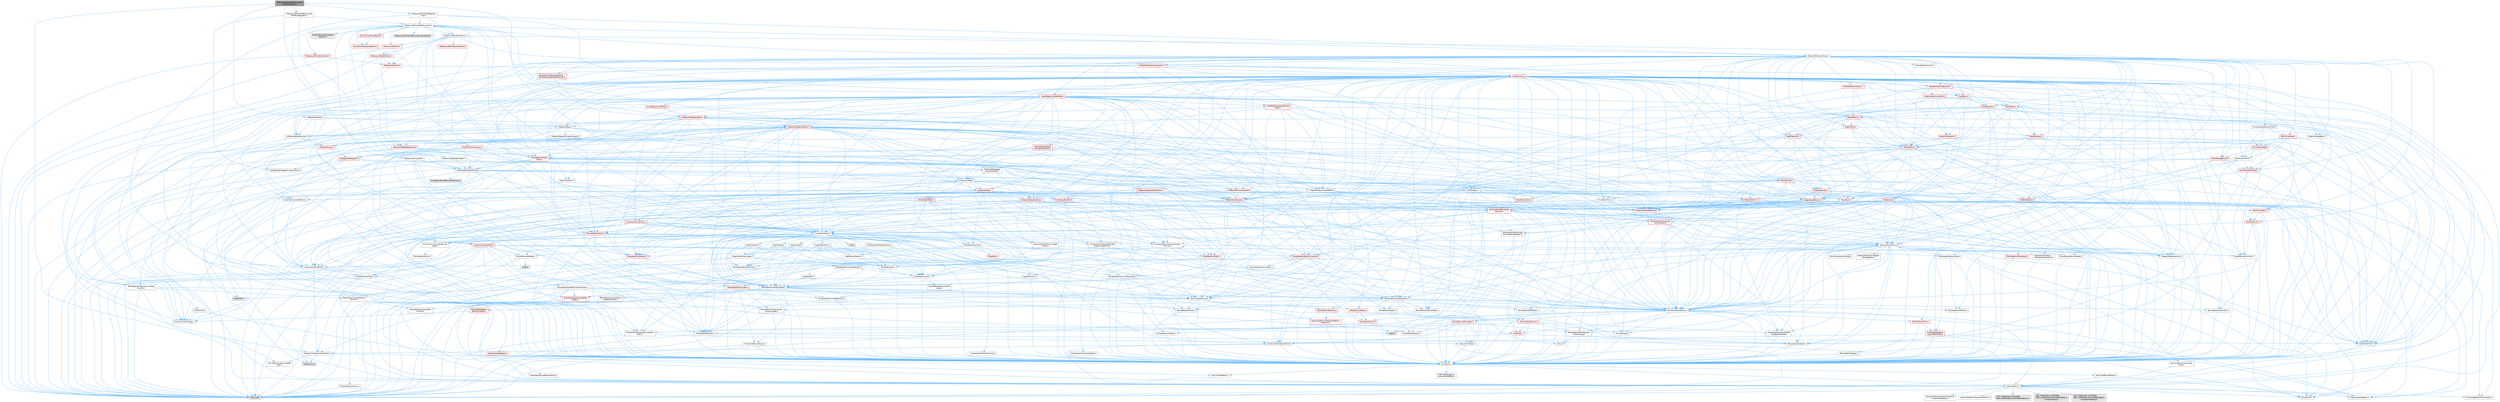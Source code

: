 digraph "MetasoundFrontendDocumentCacheInterface.h"
{
 // INTERACTIVE_SVG=YES
 // LATEX_PDF_SIZE
  bgcolor="transparent";
  edge [fontname=Helvetica,fontsize=10,labelfontname=Helvetica,labelfontsize=10];
  node [fontname=Helvetica,fontsize=10,shape=box,height=0.2,width=0.4];
  Node1 [id="Node000001",label="MetasoundFrontendDocument\lCacheInterface.h",height=0.2,width=0.4,color="gray40", fillcolor="grey60", style="filled", fontcolor="black",tooltip=" "];
  Node1 -> Node2 [id="edge1_Node000001_Node000002",color="steelblue1",style="solid",tooltip=" "];
  Node2 [id="Node000002",label="Containers/Array.h",height=0.2,width=0.4,color="grey40", fillcolor="white", style="filled",URL="$df/dd0/Array_8h.html",tooltip=" "];
  Node2 -> Node3 [id="edge2_Node000002_Node000003",color="steelblue1",style="solid",tooltip=" "];
  Node3 [id="Node000003",label="CoreTypes.h",height=0.2,width=0.4,color="grey40", fillcolor="white", style="filled",URL="$dc/dec/CoreTypes_8h.html",tooltip=" "];
  Node3 -> Node4 [id="edge3_Node000003_Node000004",color="steelblue1",style="solid",tooltip=" "];
  Node4 [id="Node000004",label="HAL/Platform.h",height=0.2,width=0.4,color="grey40", fillcolor="white", style="filled",URL="$d9/dd0/Platform_8h.html",tooltip=" "];
  Node4 -> Node5 [id="edge4_Node000004_Node000005",color="steelblue1",style="solid",tooltip=" "];
  Node5 [id="Node000005",label="Misc/Build.h",height=0.2,width=0.4,color="grey40", fillcolor="white", style="filled",URL="$d3/dbb/Build_8h.html",tooltip=" "];
  Node4 -> Node6 [id="edge5_Node000004_Node000006",color="steelblue1",style="solid",tooltip=" "];
  Node6 [id="Node000006",label="Misc/LargeWorldCoordinates.h",height=0.2,width=0.4,color="grey40", fillcolor="white", style="filled",URL="$d2/dcb/LargeWorldCoordinates_8h.html",tooltip=" "];
  Node4 -> Node7 [id="edge6_Node000004_Node000007",color="steelblue1",style="solid",tooltip=" "];
  Node7 [id="Node000007",label="type_traits",height=0.2,width=0.4,color="grey60", fillcolor="#E0E0E0", style="filled",tooltip=" "];
  Node4 -> Node8 [id="edge7_Node000004_Node000008",color="steelblue1",style="solid",tooltip=" "];
  Node8 [id="Node000008",label="PreprocessorHelpers.h",height=0.2,width=0.4,color="grey40", fillcolor="white", style="filled",URL="$db/ddb/PreprocessorHelpers_8h.html",tooltip=" "];
  Node4 -> Node9 [id="edge8_Node000004_Node000009",color="steelblue1",style="solid",tooltip=" "];
  Node9 [id="Node000009",label="UBT_COMPILED_PLATFORM\l/UBT_COMPILED_PLATFORMPlatform\lCompilerPreSetup.h",height=0.2,width=0.4,color="grey60", fillcolor="#E0E0E0", style="filled",tooltip=" "];
  Node4 -> Node10 [id="edge9_Node000004_Node000010",color="steelblue1",style="solid",tooltip=" "];
  Node10 [id="Node000010",label="GenericPlatform/GenericPlatform\lCompilerPreSetup.h",height=0.2,width=0.4,color="grey40", fillcolor="white", style="filled",URL="$d9/dc8/GenericPlatformCompilerPreSetup_8h.html",tooltip=" "];
  Node4 -> Node11 [id="edge10_Node000004_Node000011",color="steelblue1",style="solid",tooltip=" "];
  Node11 [id="Node000011",label="GenericPlatform/GenericPlatform.h",height=0.2,width=0.4,color="grey40", fillcolor="white", style="filled",URL="$d6/d84/GenericPlatform_8h.html",tooltip=" "];
  Node4 -> Node12 [id="edge11_Node000004_Node000012",color="steelblue1",style="solid",tooltip=" "];
  Node12 [id="Node000012",label="UBT_COMPILED_PLATFORM\l/UBT_COMPILED_PLATFORMPlatform.h",height=0.2,width=0.4,color="grey60", fillcolor="#E0E0E0", style="filled",tooltip=" "];
  Node4 -> Node13 [id="edge12_Node000004_Node000013",color="steelblue1",style="solid",tooltip=" "];
  Node13 [id="Node000013",label="UBT_COMPILED_PLATFORM\l/UBT_COMPILED_PLATFORMPlatform\lCompilerSetup.h",height=0.2,width=0.4,color="grey60", fillcolor="#E0E0E0", style="filled",tooltip=" "];
  Node3 -> Node14 [id="edge13_Node000003_Node000014",color="steelblue1",style="solid",tooltip=" "];
  Node14 [id="Node000014",label="ProfilingDebugging\l/UMemoryDefines.h",height=0.2,width=0.4,color="grey40", fillcolor="white", style="filled",URL="$d2/da2/UMemoryDefines_8h.html",tooltip=" "];
  Node3 -> Node15 [id="edge14_Node000003_Node000015",color="steelblue1",style="solid",tooltip=" "];
  Node15 [id="Node000015",label="Misc/CoreMiscDefines.h",height=0.2,width=0.4,color="grey40", fillcolor="white", style="filled",URL="$da/d38/CoreMiscDefines_8h.html",tooltip=" "];
  Node15 -> Node4 [id="edge15_Node000015_Node000004",color="steelblue1",style="solid",tooltip=" "];
  Node15 -> Node8 [id="edge16_Node000015_Node000008",color="steelblue1",style="solid",tooltip=" "];
  Node3 -> Node16 [id="edge17_Node000003_Node000016",color="steelblue1",style="solid",tooltip=" "];
  Node16 [id="Node000016",label="Misc/CoreDefines.h",height=0.2,width=0.4,color="grey40", fillcolor="white", style="filled",URL="$d3/dd2/CoreDefines_8h.html",tooltip=" "];
  Node2 -> Node17 [id="edge18_Node000002_Node000017",color="steelblue1",style="solid",tooltip=" "];
  Node17 [id="Node000017",label="Misc/AssertionMacros.h",height=0.2,width=0.4,color="grey40", fillcolor="white", style="filled",URL="$d0/dfa/AssertionMacros_8h.html",tooltip=" "];
  Node17 -> Node3 [id="edge19_Node000017_Node000003",color="steelblue1",style="solid",tooltip=" "];
  Node17 -> Node4 [id="edge20_Node000017_Node000004",color="steelblue1",style="solid",tooltip=" "];
  Node17 -> Node18 [id="edge21_Node000017_Node000018",color="steelblue1",style="solid",tooltip=" "];
  Node18 [id="Node000018",label="HAL/PlatformMisc.h",height=0.2,width=0.4,color="red", fillcolor="#FFF0F0", style="filled",URL="$d0/df5/PlatformMisc_8h.html",tooltip=" "];
  Node18 -> Node3 [id="edge22_Node000018_Node000003",color="steelblue1",style="solid",tooltip=" "];
  Node18 -> Node46 [id="edge23_Node000018_Node000046",color="steelblue1",style="solid",tooltip=" "];
  Node46 [id="Node000046",label="ProfilingDebugging\l/CpuProfilerTrace.h",height=0.2,width=0.4,color="red", fillcolor="#FFF0F0", style="filled",URL="$da/dcb/CpuProfilerTrace_8h.html",tooltip=" "];
  Node46 -> Node3 [id="edge24_Node000046_Node000003",color="steelblue1",style="solid",tooltip=" "];
  Node46 -> Node26 [id="edge25_Node000046_Node000026",color="steelblue1",style="solid",tooltip=" "];
  Node26 [id="Node000026",label="Containers/ContainersFwd.h",height=0.2,width=0.4,color="grey40", fillcolor="white", style="filled",URL="$d4/d0a/ContainersFwd_8h.html",tooltip=" "];
  Node26 -> Node4 [id="edge26_Node000026_Node000004",color="steelblue1",style="solid",tooltip=" "];
  Node26 -> Node3 [id="edge27_Node000026_Node000003",color="steelblue1",style="solid",tooltip=" "];
  Node26 -> Node23 [id="edge28_Node000026_Node000023",color="steelblue1",style="solid",tooltip=" "];
  Node23 [id="Node000023",label="Traits/IsContiguousContainer.h",height=0.2,width=0.4,color="grey40", fillcolor="white", style="filled",URL="$d5/d3c/IsContiguousContainer_8h.html",tooltip=" "];
  Node23 -> Node3 [id="edge29_Node000023_Node000003",color="steelblue1",style="solid",tooltip=" "];
  Node23 -> Node24 [id="edge30_Node000023_Node000024",color="steelblue1",style="solid",tooltip=" "];
  Node24 [id="Node000024",label="Misc/StaticAssertComplete\lType.h",height=0.2,width=0.4,color="grey40", fillcolor="white", style="filled",URL="$d5/d4e/StaticAssertCompleteType_8h.html",tooltip=" "];
  Node23 -> Node22 [id="edge31_Node000023_Node000022",color="steelblue1",style="solid",tooltip=" "];
  Node22 [id="Node000022",label="initializer_list",height=0.2,width=0.4,color="grey60", fillcolor="#E0E0E0", style="filled",tooltip=" "];
  Node46 -> Node8 [id="edge32_Node000046_Node000008",color="steelblue1",style="solid",tooltip=" "];
  Node46 -> Node5 [id="edge33_Node000046_Node000005",color="steelblue1",style="solid",tooltip=" "];
  Node17 -> Node8 [id="edge34_Node000017_Node000008",color="steelblue1",style="solid",tooltip=" "];
  Node17 -> Node54 [id="edge35_Node000017_Node000054",color="steelblue1",style="solid",tooltip=" "];
  Node54 [id="Node000054",label="Templates/EnableIf.h",height=0.2,width=0.4,color="grey40", fillcolor="white", style="filled",URL="$d7/d60/EnableIf_8h.html",tooltip=" "];
  Node54 -> Node3 [id="edge36_Node000054_Node000003",color="steelblue1",style="solid",tooltip=" "];
  Node17 -> Node55 [id="edge37_Node000017_Node000055",color="steelblue1",style="solid",tooltip=" "];
  Node55 [id="Node000055",label="Templates/IsArrayOrRefOf\lTypeByPredicate.h",height=0.2,width=0.4,color="grey40", fillcolor="white", style="filled",URL="$d6/da1/IsArrayOrRefOfTypeByPredicate_8h.html",tooltip=" "];
  Node55 -> Node3 [id="edge38_Node000055_Node000003",color="steelblue1",style="solid",tooltip=" "];
  Node17 -> Node56 [id="edge39_Node000017_Node000056",color="steelblue1",style="solid",tooltip=" "];
  Node56 [id="Node000056",label="Templates/IsValidVariadic\lFunctionArg.h",height=0.2,width=0.4,color="grey40", fillcolor="white", style="filled",URL="$d0/dc8/IsValidVariadicFunctionArg_8h.html",tooltip=" "];
  Node56 -> Node3 [id="edge40_Node000056_Node000003",color="steelblue1",style="solid",tooltip=" "];
  Node56 -> Node57 [id="edge41_Node000056_Node000057",color="steelblue1",style="solid",tooltip=" "];
  Node57 [id="Node000057",label="IsEnum.h",height=0.2,width=0.4,color="grey40", fillcolor="white", style="filled",URL="$d4/de5/IsEnum_8h.html",tooltip=" "];
  Node56 -> Node7 [id="edge42_Node000056_Node000007",color="steelblue1",style="solid",tooltip=" "];
  Node17 -> Node58 [id="edge43_Node000017_Node000058",color="steelblue1",style="solid",tooltip=" "];
  Node58 [id="Node000058",label="Traits/IsCharEncodingCompatible\lWith.h",height=0.2,width=0.4,color="grey40", fillcolor="white", style="filled",URL="$df/dd1/IsCharEncodingCompatibleWith_8h.html",tooltip=" "];
  Node58 -> Node7 [id="edge44_Node000058_Node000007",color="steelblue1",style="solid",tooltip=" "];
  Node58 -> Node59 [id="edge45_Node000058_Node000059",color="steelblue1",style="solid",tooltip=" "];
  Node59 [id="Node000059",label="Traits/IsCharType.h",height=0.2,width=0.4,color="grey40", fillcolor="white", style="filled",URL="$db/d51/IsCharType_8h.html",tooltip=" "];
  Node59 -> Node3 [id="edge46_Node000059_Node000003",color="steelblue1",style="solid",tooltip=" "];
  Node17 -> Node60 [id="edge47_Node000017_Node000060",color="steelblue1",style="solid",tooltip=" "];
  Node60 [id="Node000060",label="Misc/VarArgs.h",height=0.2,width=0.4,color="grey40", fillcolor="white", style="filled",URL="$d5/d6f/VarArgs_8h.html",tooltip=" "];
  Node60 -> Node3 [id="edge48_Node000060_Node000003",color="steelblue1",style="solid",tooltip=" "];
  Node17 -> Node61 [id="edge49_Node000017_Node000061",color="steelblue1",style="solid",tooltip=" "];
  Node61 [id="Node000061",label="String/FormatStringSan.h",height=0.2,width=0.4,color="red", fillcolor="#FFF0F0", style="filled",URL="$d3/d8b/FormatStringSan_8h.html",tooltip=" "];
  Node61 -> Node7 [id="edge50_Node000061_Node000007",color="steelblue1",style="solid",tooltip=" "];
  Node61 -> Node3 [id="edge51_Node000061_Node000003",color="steelblue1",style="solid",tooltip=" "];
  Node61 -> Node62 [id="edge52_Node000061_Node000062",color="steelblue1",style="solid",tooltip=" "];
  Node62 [id="Node000062",label="Templates/Requires.h",height=0.2,width=0.4,color="grey40", fillcolor="white", style="filled",URL="$dc/d96/Requires_8h.html",tooltip=" "];
  Node62 -> Node54 [id="edge53_Node000062_Node000054",color="steelblue1",style="solid",tooltip=" "];
  Node62 -> Node7 [id="edge54_Node000062_Node000007",color="steelblue1",style="solid",tooltip=" "];
  Node61 -> Node63 [id="edge55_Node000061_Node000063",color="steelblue1",style="solid",tooltip=" "];
  Node63 [id="Node000063",label="Templates/Identity.h",height=0.2,width=0.4,color="grey40", fillcolor="white", style="filled",URL="$d0/dd5/Identity_8h.html",tooltip=" "];
  Node61 -> Node56 [id="edge56_Node000061_Node000056",color="steelblue1",style="solid",tooltip=" "];
  Node61 -> Node59 [id="edge57_Node000061_Node000059",color="steelblue1",style="solid",tooltip=" "];
  Node61 -> Node26 [id="edge58_Node000061_Node000026",color="steelblue1",style="solid",tooltip=" "];
  Node17 -> Node67 [id="edge59_Node000017_Node000067",color="steelblue1",style="solid",tooltip=" "];
  Node67 [id="Node000067",label="atomic",height=0.2,width=0.4,color="grey60", fillcolor="#E0E0E0", style="filled",tooltip=" "];
  Node2 -> Node68 [id="edge60_Node000002_Node000068",color="steelblue1",style="solid",tooltip=" "];
  Node68 [id="Node000068",label="Misc/IntrusiveUnsetOptional\lState.h",height=0.2,width=0.4,color="grey40", fillcolor="white", style="filled",URL="$d2/d0a/IntrusiveUnsetOptionalState_8h.html",tooltip=" "];
  Node68 -> Node69 [id="edge61_Node000068_Node000069",color="steelblue1",style="solid",tooltip=" "];
  Node69 [id="Node000069",label="Misc/OptionalFwd.h",height=0.2,width=0.4,color="grey40", fillcolor="white", style="filled",URL="$dc/d50/OptionalFwd_8h.html",tooltip=" "];
  Node2 -> Node70 [id="edge62_Node000002_Node000070",color="steelblue1",style="solid",tooltip=" "];
  Node70 [id="Node000070",label="Misc/ReverseIterate.h",height=0.2,width=0.4,color="grey40", fillcolor="white", style="filled",URL="$db/de3/ReverseIterate_8h.html",tooltip=" "];
  Node70 -> Node4 [id="edge63_Node000070_Node000004",color="steelblue1",style="solid",tooltip=" "];
  Node70 -> Node71 [id="edge64_Node000070_Node000071",color="steelblue1",style="solid",tooltip=" "];
  Node71 [id="Node000071",label="iterator",height=0.2,width=0.4,color="grey60", fillcolor="#E0E0E0", style="filled",tooltip=" "];
  Node2 -> Node72 [id="edge65_Node000002_Node000072",color="steelblue1",style="solid",tooltip=" "];
  Node72 [id="Node000072",label="HAL/UnrealMemory.h",height=0.2,width=0.4,color="grey40", fillcolor="white", style="filled",URL="$d9/d96/UnrealMemory_8h.html",tooltip=" "];
  Node72 -> Node3 [id="edge66_Node000072_Node000003",color="steelblue1",style="solid",tooltip=" "];
  Node72 -> Node73 [id="edge67_Node000072_Node000073",color="steelblue1",style="solid",tooltip=" "];
  Node73 [id="Node000073",label="GenericPlatform/GenericPlatform\lMemory.h",height=0.2,width=0.4,color="red", fillcolor="#FFF0F0", style="filled",URL="$dd/d22/GenericPlatformMemory_8h.html",tooltip=" "];
  Node73 -> Node25 [id="edge68_Node000073_Node000025",color="steelblue1",style="solid",tooltip=" "];
  Node25 [id="Node000025",label="CoreFwd.h",height=0.2,width=0.4,color="red", fillcolor="#FFF0F0", style="filled",URL="$d1/d1e/CoreFwd_8h.html",tooltip=" "];
  Node25 -> Node3 [id="edge69_Node000025_Node000003",color="steelblue1",style="solid",tooltip=" "];
  Node25 -> Node26 [id="edge70_Node000025_Node000026",color="steelblue1",style="solid",tooltip=" "];
  Node25 -> Node27 [id="edge71_Node000025_Node000027",color="steelblue1",style="solid",tooltip=" "];
  Node27 [id="Node000027",label="Math/MathFwd.h",height=0.2,width=0.4,color="grey40", fillcolor="white", style="filled",URL="$d2/d10/MathFwd_8h.html",tooltip=" "];
  Node27 -> Node4 [id="edge72_Node000027_Node000004",color="steelblue1",style="solid",tooltip=" "];
  Node73 -> Node3 [id="edge73_Node000073_Node000003",color="steelblue1",style="solid",tooltip=" "];
  Node72 -> Node76 [id="edge74_Node000072_Node000076",color="steelblue1",style="solid",tooltip=" "];
  Node76 [id="Node000076",label="HAL/MemoryBase.h",height=0.2,width=0.4,color="red", fillcolor="#FFF0F0", style="filled",URL="$d6/d9f/MemoryBase_8h.html",tooltip=" "];
  Node76 -> Node3 [id="edge75_Node000076_Node000003",color="steelblue1",style="solid",tooltip=" "];
  Node76 -> Node78 [id="edge76_Node000076_Node000078",color="steelblue1",style="solid",tooltip=" "];
  Node78 [id="Node000078",label="Misc/OutputDevice.h",height=0.2,width=0.4,color="red", fillcolor="#FFF0F0", style="filled",URL="$d7/d32/OutputDevice_8h.html",tooltip=" "];
  Node78 -> Node25 [id="edge77_Node000078_Node000025",color="steelblue1",style="solid",tooltip=" "];
  Node78 -> Node3 [id="edge78_Node000078_Node000003",color="steelblue1",style="solid",tooltip=" "];
  Node78 -> Node60 [id="edge79_Node000078_Node000060",color="steelblue1",style="solid",tooltip=" "];
  Node78 -> Node55 [id="edge80_Node000078_Node000055",color="steelblue1",style="solid",tooltip=" "];
  Node78 -> Node56 [id="edge81_Node000078_Node000056",color="steelblue1",style="solid",tooltip=" "];
  Node78 -> Node58 [id="edge82_Node000078_Node000058",color="steelblue1",style="solid",tooltip=" "];
  Node76 -> Node80 [id="edge83_Node000076_Node000080",color="steelblue1",style="solid",tooltip=" "];
  Node80 [id="Node000080",label="Templates/Atomic.h",height=0.2,width=0.4,color="red", fillcolor="#FFF0F0", style="filled",URL="$d3/d91/Atomic_8h.html",tooltip=" "];
  Node80 -> Node83 [id="edge84_Node000080_Node000083",color="steelblue1",style="solid",tooltip=" "];
  Node83 [id="Node000083",label="Templates/IsIntegral.h",height=0.2,width=0.4,color="grey40", fillcolor="white", style="filled",URL="$da/d64/IsIntegral_8h.html",tooltip=" "];
  Node83 -> Node3 [id="edge85_Node000083_Node000003",color="steelblue1",style="solid",tooltip=" "];
  Node80 -> Node67 [id="edge86_Node000080_Node000067",color="steelblue1",style="solid",tooltip=" "];
  Node72 -> Node89 [id="edge87_Node000072_Node000089",color="steelblue1",style="solid",tooltip=" "];
  Node89 [id="Node000089",label="HAL/PlatformMemory.h",height=0.2,width=0.4,color="red", fillcolor="#FFF0F0", style="filled",URL="$de/d68/PlatformMemory_8h.html",tooltip=" "];
  Node89 -> Node3 [id="edge88_Node000089_Node000003",color="steelblue1",style="solid",tooltip=" "];
  Node89 -> Node73 [id="edge89_Node000089_Node000073",color="steelblue1",style="solid",tooltip=" "];
  Node72 -> Node91 [id="edge90_Node000072_Node000091",color="steelblue1",style="solid",tooltip=" "];
  Node91 [id="Node000091",label="ProfilingDebugging\l/MemoryTrace.h",height=0.2,width=0.4,color="red", fillcolor="#FFF0F0", style="filled",URL="$da/dd7/MemoryTrace_8h.html",tooltip=" "];
  Node91 -> Node4 [id="edge91_Node000091_Node000004",color="steelblue1",style="solid",tooltip=" "];
  Node91 -> Node42 [id="edge92_Node000091_Node000042",color="steelblue1",style="solid",tooltip=" "];
  Node42 [id="Node000042",label="Misc/EnumClassFlags.h",height=0.2,width=0.4,color="grey40", fillcolor="white", style="filled",URL="$d8/de7/EnumClassFlags_8h.html",tooltip=" "];
  Node72 -> Node92 [id="edge93_Node000072_Node000092",color="steelblue1",style="solid",tooltip=" "];
  Node92 [id="Node000092",label="Templates/IsPointer.h",height=0.2,width=0.4,color="grey40", fillcolor="white", style="filled",URL="$d7/d05/IsPointer_8h.html",tooltip=" "];
  Node92 -> Node3 [id="edge94_Node000092_Node000003",color="steelblue1",style="solid",tooltip=" "];
  Node2 -> Node93 [id="edge95_Node000002_Node000093",color="steelblue1",style="solid",tooltip=" "];
  Node93 [id="Node000093",label="Templates/UnrealTypeTraits.h",height=0.2,width=0.4,color="grey40", fillcolor="white", style="filled",URL="$d2/d2d/UnrealTypeTraits_8h.html",tooltip=" "];
  Node93 -> Node3 [id="edge96_Node000093_Node000003",color="steelblue1",style="solid",tooltip=" "];
  Node93 -> Node92 [id="edge97_Node000093_Node000092",color="steelblue1",style="solid",tooltip=" "];
  Node93 -> Node17 [id="edge98_Node000093_Node000017",color="steelblue1",style="solid",tooltip=" "];
  Node93 -> Node85 [id="edge99_Node000093_Node000085",color="steelblue1",style="solid",tooltip=" "];
  Node85 [id="Node000085",label="Templates/AndOrNot.h",height=0.2,width=0.4,color="grey40", fillcolor="white", style="filled",URL="$db/d0a/AndOrNot_8h.html",tooltip=" "];
  Node85 -> Node3 [id="edge100_Node000085_Node000003",color="steelblue1",style="solid",tooltip=" "];
  Node93 -> Node54 [id="edge101_Node000093_Node000054",color="steelblue1",style="solid",tooltip=" "];
  Node93 -> Node94 [id="edge102_Node000093_Node000094",color="steelblue1",style="solid",tooltip=" "];
  Node94 [id="Node000094",label="Templates/IsArithmetic.h",height=0.2,width=0.4,color="grey40", fillcolor="white", style="filled",URL="$d2/d5d/IsArithmetic_8h.html",tooltip=" "];
  Node94 -> Node3 [id="edge103_Node000094_Node000003",color="steelblue1",style="solid",tooltip=" "];
  Node93 -> Node57 [id="edge104_Node000093_Node000057",color="steelblue1",style="solid",tooltip=" "];
  Node93 -> Node95 [id="edge105_Node000093_Node000095",color="steelblue1",style="solid",tooltip=" "];
  Node95 [id="Node000095",label="Templates/Models.h",height=0.2,width=0.4,color="grey40", fillcolor="white", style="filled",URL="$d3/d0c/Models_8h.html",tooltip=" "];
  Node95 -> Node63 [id="edge106_Node000095_Node000063",color="steelblue1",style="solid",tooltip=" "];
  Node93 -> Node96 [id="edge107_Node000093_Node000096",color="steelblue1",style="solid",tooltip=" "];
  Node96 [id="Node000096",label="Templates/IsPODType.h",height=0.2,width=0.4,color="grey40", fillcolor="white", style="filled",URL="$d7/db1/IsPODType_8h.html",tooltip=" "];
  Node96 -> Node3 [id="edge108_Node000096_Node000003",color="steelblue1",style="solid",tooltip=" "];
  Node93 -> Node97 [id="edge109_Node000093_Node000097",color="steelblue1",style="solid",tooltip=" "];
  Node97 [id="Node000097",label="Templates/IsUECoreType.h",height=0.2,width=0.4,color="grey40", fillcolor="white", style="filled",URL="$d1/db8/IsUECoreType_8h.html",tooltip=" "];
  Node97 -> Node3 [id="edge110_Node000097_Node000003",color="steelblue1",style="solid",tooltip=" "];
  Node97 -> Node7 [id="edge111_Node000097_Node000007",color="steelblue1",style="solid",tooltip=" "];
  Node93 -> Node86 [id="edge112_Node000093_Node000086",color="steelblue1",style="solid",tooltip=" "];
  Node86 [id="Node000086",label="Templates/IsTriviallyCopy\lConstructible.h",height=0.2,width=0.4,color="grey40", fillcolor="white", style="filled",URL="$d3/d78/IsTriviallyCopyConstructible_8h.html",tooltip=" "];
  Node86 -> Node3 [id="edge113_Node000086_Node000003",color="steelblue1",style="solid",tooltip=" "];
  Node86 -> Node7 [id="edge114_Node000086_Node000007",color="steelblue1",style="solid",tooltip=" "];
  Node2 -> Node98 [id="edge115_Node000002_Node000098",color="steelblue1",style="solid",tooltip=" "];
  Node98 [id="Node000098",label="Templates/UnrealTemplate.h",height=0.2,width=0.4,color="grey40", fillcolor="white", style="filled",URL="$d4/d24/UnrealTemplate_8h.html",tooltip=" "];
  Node98 -> Node3 [id="edge116_Node000098_Node000003",color="steelblue1",style="solid",tooltip=" "];
  Node98 -> Node92 [id="edge117_Node000098_Node000092",color="steelblue1",style="solid",tooltip=" "];
  Node98 -> Node72 [id="edge118_Node000098_Node000072",color="steelblue1",style="solid",tooltip=" "];
  Node98 -> Node99 [id="edge119_Node000098_Node000099",color="steelblue1",style="solid",tooltip=" "];
  Node99 [id="Node000099",label="Templates/CopyQualifiers\lAndRefsFromTo.h",height=0.2,width=0.4,color="grey40", fillcolor="white", style="filled",URL="$d3/db3/CopyQualifiersAndRefsFromTo_8h.html",tooltip=" "];
  Node99 -> Node100 [id="edge120_Node000099_Node000100",color="steelblue1",style="solid",tooltip=" "];
  Node100 [id="Node000100",label="Templates/CopyQualifiers\lFromTo.h",height=0.2,width=0.4,color="grey40", fillcolor="white", style="filled",URL="$d5/db4/CopyQualifiersFromTo_8h.html",tooltip=" "];
  Node98 -> Node93 [id="edge121_Node000098_Node000093",color="steelblue1",style="solid",tooltip=" "];
  Node98 -> Node101 [id="edge122_Node000098_Node000101",color="steelblue1",style="solid",tooltip=" "];
  Node101 [id="Node000101",label="Templates/RemoveReference.h",height=0.2,width=0.4,color="grey40", fillcolor="white", style="filled",URL="$da/dbe/RemoveReference_8h.html",tooltip=" "];
  Node101 -> Node3 [id="edge123_Node000101_Node000003",color="steelblue1",style="solid",tooltip=" "];
  Node98 -> Node62 [id="edge124_Node000098_Node000062",color="steelblue1",style="solid",tooltip=" "];
  Node98 -> Node102 [id="edge125_Node000098_Node000102",color="steelblue1",style="solid",tooltip=" "];
  Node102 [id="Node000102",label="Templates/TypeCompatible\lBytes.h",height=0.2,width=0.4,color="red", fillcolor="#FFF0F0", style="filled",URL="$df/d0a/TypeCompatibleBytes_8h.html",tooltip=" "];
  Node102 -> Node3 [id="edge126_Node000102_Node000003",color="steelblue1",style="solid",tooltip=" "];
  Node102 -> Node7 [id="edge127_Node000102_Node000007",color="steelblue1",style="solid",tooltip=" "];
  Node98 -> Node63 [id="edge128_Node000098_Node000063",color="steelblue1",style="solid",tooltip=" "];
  Node98 -> Node23 [id="edge129_Node000098_Node000023",color="steelblue1",style="solid",tooltip=" "];
  Node98 -> Node103 [id="edge130_Node000098_Node000103",color="steelblue1",style="solid",tooltip=" "];
  Node103 [id="Node000103",label="Traits/UseBitwiseSwap.h",height=0.2,width=0.4,color="grey40", fillcolor="white", style="filled",URL="$db/df3/UseBitwiseSwap_8h.html",tooltip=" "];
  Node103 -> Node3 [id="edge131_Node000103_Node000003",color="steelblue1",style="solid",tooltip=" "];
  Node103 -> Node7 [id="edge132_Node000103_Node000007",color="steelblue1",style="solid",tooltip=" "];
  Node98 -> Node7 [id="edge133_Node000098_Node000007",color="steelblue1",style="solid",tooltip=" "];
  Node2 -> Node104 [id="edge134_Node000002_Node000104",color="steelblue1",style="solid",tooltip=" "];
  Node104 [id="Node000104",label="Containers/AllowShrinking.h",height=0.2,width=0.4,color="grey40", fillcolor="white", style="filled",URL="$d7/d1a/AllowShrinking_8h.html",tooltip=" "];
  Node104 -> Node3 [id="edge135_Node000104_Node000003",color="steelblue1",style="solid",tooltip=" "];
  Node2 -> Node105 [id="edge136_Node000002_Node000105",color="steelblue1",style="solid",tooltip=" "];
  Node105 [id="Node000105",label="Containers/ContainerAllocation\lPolicies.h",height=0.2,width=0.4,color="grey40", fillcolor="white", style="filled",URL="$d7/dff/ContainerAllocationPolicies_8h.html",tooltip=" "];
  Node105 -> Node3 [id="edge137_Node000105_Node000003",color="steelblue1",style="solid",tooltip=" "];
  Node105 -> Node106 [id="edge138_Node000105_Node000106",color="steelblue1",style="solid",tooltip=" "];
  Node106 [id="Node000106",label="Containers/ContainerHelpers.h",height=0.2,width=0.4,color="grey40", fillcolor="white", style="filled",URL="$d7/d33/ContainerHelpers_8h.html",tooltip=" "];
  Node106 -> Node3 [id="edge139_Node000106_Node000003",color="steelblue1",style="solid",tooltip=" "];
  Node105 -> Node105 [id="edge140_Node000105_Node000105",color="steelblue1",style="solid",tooltip=" "];
  Node105 -> Node107 [id="edge141_Node000105_Node000107",color="steelblue1",style="solid",tooltip=" "];
  Node107 [id="Node000107",label="HAL/PlatformMath.h",height=0.2,width=0.4,color="red", fillcolor="#FFF0F0", style="filled",URL="$dc/d53/PlatformMath_8h.html",tooltip=" "];
  Node107 -> Node3 [id="edge142_Node000107_Node000003",color="steelblue1",style="solid",tooltip=" "];
  Node105 -> Node72 [id="edge143_Node000105_Node000072",color="steelblue1",style="solid",tooltip=" "];
  Node105 -> Node40 [id="edge144_Node000105_Node000040",color="steelblue1",style="solid",tooltip=" "];
  Node40 [id="Node000040",label="Math/NumericLimits.h",height=0.2,width=0.4,color="grey40", fillcolor="white", style="filled",URL="$df/d1b/NumericLimits_8h.html",tooltip=" "];
  Node40 -> Node3 [id="edge145_Node000040_Node000003",color="steelblue1",style="solid",tooltip=" "];
  Node105 -> Node17 [id="edge146_Node000105_Node000017",color="steelblue1",style="solid",tooltip=" "];
  Node105 -> Node115 [id="edge147_Node000105_Node000115",color="steelblue1",style="solid",tooltip=" "];
  Node115 [id="Node000115",label="Templates/IsPolymorphic.h",height=0.2,width=0.4,color="grey40", fillcolor="white", style="filled",URL="$dc/d20/IsPolymorphic_8h.html",tooltip=" "];
  Node105 -> Node116 [id="edge148_Node000105_Node000116",color="steelblue1",style="solid",tooltip=" "];
  Node116 [id="Node000116",label="Templates/MemoryOps.h",height=0.2,width=0.4,color="red", fillcolor="#FFF0F0", style="filled",URL="$db/dea/MemoryOps_8h.html",tooltip=" "];
  Node116 -> Node3 [id="edge149_Node000116_Node000003",color="steelblue1",style="solid",tooltip=" "];
  Node116 -> Node72 [id="edge150_Node000116_Node000072",color="steelblue1",style="solid",tooltip=" "];
  Node116 -> Node86 [id="edge151_Node000116_Node000086",color="steelblue1",style="solid",tooltip=" "];
  Node116 -> Node62 [id="edge152_Node000116_Node000062",color="steelblue1",style="solid",tooltip=" "];
  Node116 -> Node93 [id="edge153_Node000116_Node000093",color="steelblue1",style="solid",tooltip=" "];
  Node116 -> Node103 [id="edge154_Node000116_Node000103",color="steelblue1",style="solid",tooltip=" "];
  Node116 -> Node7 [id="edge155_Node000116_Node000007",color="steelblue1",style="solid",tooltip=" "];
  Node105 -> Node102 [id="edge156_Node000105_Node000102",color="steelblue1",style="solid",tooltip=" "];
  Node105 -> Node7 [id="edge157_Node000105_Node000007",color="steelblue1",style="solid",tooltip=" "];
  Node2 -> Node117 [id="edge158_Node000002_Node000117",color="steelblue1",style="solid",tooltip=" "];
  Node117 [id="Node000117",label="Containers/ContainerElement\lTypeCompatibility.h",height=0.2,width=0.4,color="grey40", fillcolor="white", style="filled",URL="$df/ddf/ContainerElementTypeCompatibility_8h.html",tooltip=" "];
  Node117 -> Node3 [id="edge159_Node000117_Node000003",color="steelblue1",style="solid",tooltip=" "];
  Node117 -> Node93 [id="edge160_Node000117_Node000093",color="steelblue1",style="solid",tooltip=" "];
  Node2 -> Node118 [id="edge161_Node000002_Node000118",color="steelblue1",style="solid",tooltip=" "];
  Node118 [id="Node000118",label="Serialization/Archive.h",height=0.2,width=0.4,color="grey40", fillcolor="white", style="filled",URL="$d7/d3b/Archive_8h.html",tooltip=" "];
  Node118 -> Node25 [id="edge162_Node000118_Node000025",color="steelblue1",style="solid",tooltip=" "];
  Node118 -> Node3 [id="edge163_Node000118_Node000003",color="steelblue1",style="solid",tooltip=" "];
  Node118 -> Node119 [id="edge164_Node000118_Node000119",color="steelblue1",style="solid",tooltip=" "];
  Node119 [id="Node000119",label="HAL/PlatformProperties.h",height=0.2,width=0.4,color="red", fillcolor="#FFF0F0", style="filled",URL="$d9/db0/PlatformProperties_8h.html",tooltip=" "];
  Node119 -> Node3 [id="edge165_Node000119_Node000003",color="steelblue1",style="solid",tooltip=" "];
  Node118 -> Node122 [id="edge166_Node000118_Node000122",color="steelblue1",style="solid",tooltip=" "];
  Node122 [id="Node000122",label="Internationalization\l/TextNamespaceFwd.h",height=0.2,width=0.4,color="grey40", fillcolor="white", style="filled",URL="$d8/d97/TextNamespaceFwd_8h.html",tooltip=" "];
  Node122 -> Node3 [id="edge167_Node000122_Node000003",color="steelblue1",style="solid",tooltip=" "];
  Node118 -> Node27 [id="edge168_Node000118_Node000027",color="steelblue1",style="solid",tooltip=" "];
  Node118 -> Node17 [id="edge169_Node000118_Node000017",color="steelblue1",style="solid",tooltip=" "];
  Node118 -> Node5 [id="edge170_Node000118_Node000005",color="steelblue1",style="solid",tooltip=" "];
  Node118 -> Node41 [id="edge171_Node000118_Node000041",color="steelblue1",style="solid",tooltip=" "];
  Node41 [id="Node000041",label="Misc/CompressionFlags.h",height=0.2,width=0.4,color="grey40", fillcolor="white", style="filled",URL="$d9/d76/CompressionFlags_8h.html",tooltip=" "];
  Node118 -> Node123 [id="edge172_Node000118_Node000123",color="steelblue1",style="solid",tooltip=" "];
  Node123 [id="Node000123",label="Misc/EngineVersionBase.h",height=0.2,width=0.4,color="grey40", fillcolor="white", style="filled",URL="$d5/d2b/EngineVersionBase_8h.html",tooltip=" "];
  Node123 -> Node3 [id="edge173_Node000123_Node000003",color="steelblue1",style="solid",tooltip=" "];
  Node118 -> Node60 [id="edge174_Node000118_Node000060",color="steelblue1",style="solid",tooltip=" "];
  Node118 -> Node124 [id="edge175_Node000118_Node000124",color="steelblue1",style="solid",tooltip=" "];
  Node124 [id="Node000124",label="Serialization/ArchiveCook\lData.h",height=0.2,width=0.4,color="grey40", fillcolor="white", style="filled",URL="$dc/db6/ArchiveCookData_8h.html",tooltip=" "];
  Node124 -> Node4 [id="edge176_Node000124_Node000004",color="steelblue1",style="solid",tooltip=" "];
  Node118 -> Node125 [id="edge177_Node000118_Node000125",color="steelblue1",style="solid",tooltip=" "];
  Node125 [id="Node000125",label="Serialization/ArchiveSave\lPackageData.h",height=0.2,width=0.4,color="grey40", fillcolor="white", style="filled",URL="$d1/d37/ArchiveSavePackageData_8h.html",tooltip=" "];
  Node118 -> Node54 [id="edge178_Node000118_Node000054",color="steelblue1",style="solid",tooltip=" "];
  Node118 -> Node55 [id="edge179_Node000118_Node000055",color="steelblue1",style="solid",tooltip=" "];
  Node118 -> Node126 [id="edge180_Node000118_Node000126",color="steelblue1",style="solid",tooltip=" "];
  Node126 [id="Node000126",label="Templates/IsEnumClass.h",height=0.2,width=0.4,color="grey40", fillcolor="white", style="filled",URL="$d7/d15/IsEnumClass_8h.html",tooltip=" "];
  Node126 -> Node3 [id="edge181_Node000126_Node000003",color="steelblue1",style="solid",tooltip=" "];
  Node126 -> Node85 [id="edge182_Node000126_Node000085",color="steelblue1",style="solid",tooltip=" "];
  Node118 -> Node112 [id="edge183_Node000118_Node000112",color="steelblue1",style="solid",tooltip=" "];
  Node112 [id="Node000112",label="Templates/IsSigned.h",height=0.2,width=0.4,color="grey40", fillcolor="white", style="filled",URL="$d8/dd8/IsSigned_8h.html",tooltip=" "];
  Node112 -> Node3 [id="edge184_Node000112_Node000003",color="steelblue1",style="solid",tooltip=" "];
  Node118 -> Node56 [id="edge185_Node000118_Node000056",color="steelblue1",style="solid",tooltip=" "];
  Node118 -> Node98 [id="edge186_Node000118_Node000098",color="steelblue1",style="solid",tooltip=" "];
  Node118 -> Node58 [id="edge187_Node000118_Node000058",color="steelblue1",style="solid",tooltip=" "];
  Node118 -> Node127 [id="edge188_Node000118_Node000127",color="steelblue1",style="solid",tooltip=" "];
  Node127 [id="Node000127",label="UObject/ObjectVersion.h",height=0.2,width=0.4,color="grey40", fillcolor="white", style="filled",URL="$da/d63/ObjectVersion_8h.html",tooltip=" "];
  Node127 -> Node3 [id="edge189_Node000127_Node000003",color="steelblue1",style="solid",tooltip=" "];
  Node2 -> Node128 [id="edge190_Node000002_Node000128",color="steelblue1",style="solid",tooltip=" "];
  Node128 [id="Node000128",label="Serialization/MemoryImage\lWriter.h",height=0.2,width=0.4,color="grey40", fillcolor="white", style="filled",URL="$d0/d08/MemoryImageWriter_8h.html",tooltip=" "];
  Node128 -> Node3 [id="edge191_Node000128_Node000003",color="steelblue1",style="solid",tooltip=" "];
  Node128 -> Node129 [id="edge192_Node000128_Node000129",color="steelblue1",style="solid",tooltip=" "];
  Node129 [id="Node000129",label="Serialization/MemoryLayout.h",height=0.2,width=0.4,color="red", fillcolor="#FFF0F0", style="filled",URL="$d7/d66/MemoryLayout_8h.html",tooltip=" "];
  Node129 -> Node20 [id="edge193_Node000129_Node000020",color="steelblue1",style="solid",tooltip=" "];
  Node20 [id="Node000020",label="Containers/StringFwd.h",height=0.2,width=0.4,color="grey40", fillcolor="white", style="filled",URL="$df/d37/StringFwd_8h.html",tooltip=" "];
  Node20 -> Node3 [id="edge194_Node000020_Node000003",color="steelblue1",style="solid",tooltip=" "];
  Node20 -> Node21 [id="edge195_Node000020_Node000021",color="steelblue1",style="solid",tooltip=" "];
  Node21 [id="Node000021",label="Traits/ElementType.h",height=0.2,width=0.4,color="grey40", fillcolor="white", style="filled",URL="$d5/d4f/ElementType_8h.html",tooltip=" "];
  Node21 -> Node4 [id="edge196_Node000021_Node000004",color="steelblue1",style="solid",tooltip=" "];
  Node21 -> Node22 [id="edge197_Node000021_Node000022",color="steelblue1",style="solid",tooltip=" "];
  Node21 -> Node7 [id="edge198_Node000021_Node000007",color="steelblue1",style="solid",tooltip=" "];
  Node20 -> Node23 [id="edge199_Node000020_Node000023",color="steelblue1",style="solid",tooltip=" "];
  Node129 -> Node72 [id="edge200_Node000129_Node000072",color="steelblue1",style="solid",tooltip=" "];
  Node129 -> Node54 [id="edge201_Node000129_Node000054",color="steelblue1",style="solid",tooltip=" "];
  Node129 -> Node115 [id="edge202_Node000129_Node000115",color="steelblue1",style="solid",tooltip=" "];
  Node129 -> Node95 [id="edge203_Node000129_Node000095",color="steelblue1",style="solid",tooltip=" "];
  Node129 -> Node98 [id="edge204_Node000129_Node000098",color="steelblue1",style="solid",tooltip=" "];
  Node2 -> Node142 [id="edge205_Node000002_Node000142",color="steelblue1",style="solid",tooltip=" "];
  Node142 [id="Node000142",label="Algo/Heapify.h",height=0.2,width=0.4,color="grey40", fillcolor="white", style="filled",URL="$d0/d2a/Heapify_8h.html",tooltip=" "];
  Node142 -> Node143 [id="edge206_Node000142_Node000143",color="steelblue1",style="solid",tooltip=" "];
  Node143 [id="Node000143",label="Algo/Impl/BinaryHeap.h",height=0.2,width=0.4,color="grey40", fillcolor="white", style="filled",URL="$d7/da3/Algo_2Impl_2BinaryHeap_8h.html",tooltip=" "];
  Node143 -> Node144 [id="edge207_Node000143_Node000144",color="steelblue1",style="solid",tooltip=" "];
  Node144 [id="Node000144",label="Templates/Invoke.h",height=0.2,width=0.4,color="grey40", fillcolor="white", style="filled",URL="$d7/deb/Invoke_8h.html",tooltip=" "];
  Node144 -> Node3 [id="edge208_Node000144_Node000003",color="steelblue1",style="solid",tooltip=" "];
  Node144 -> Node145 [id="edge209_Node000144_Node000145",color="steelblue1",style="solid",tooltip=" "];
  Node145 [id="Node000145",label="Traits/MemberFunctionPtr\lOuter.h",height=0.2,width=0.4,color="grey40", fillcolor="white", style="filled",URL="$db/da7/MemberFunctionPtrOuter_8h.html",tooltip=" "];
  Node144 -> Node98 [id="edge210_Node000144_Node000098",color="steelblue1",style="solid",tooltip=" "];
  Node144 -> Node7 [id="edge211_Node000144_Node000007",color="steelblue1",style="solid",tooltip=" "];
  Node143 -> Node146 [id="edge212_Node000143_Node000146",color="steelblue1",style="solid",tooltip=" "];
  Node146 [id="Node000146",label="Templates/Projection.h",height=0.2,width=0.4,color="grey40", fillcolor="white", style="filled",URL="$d7/df0/Projection_8h.html",tooltip=" "];
  Node146 -> Node7 [id="edge213_Node000146_Node000007",color="steelblue1",style="solid",tooltip=" "];
  Node143 -> Node147 [id="edge214_Node000143_Node000147",color="steelblue1",style="solid",tooltip=" "];
  Node147 [id="Node000147",label="Templates/ReversePredicate.h",height=0.2,width=0.4,color="grey40", fillcolor="white", style="filled",URL="$d8/d28/ReversePredicate_8h.html",tooltip=" "];
  Node147 -> Node144 [id="edge215_Node000147_Node000144",color="steelblue1",style="solid",tooltip=" "];
  Node147 -> Node98 [id="edge216_Node000147_Node000098",color="steelblue1",style="solid",tooltip=" "];
  Node143 -> Node7 [id="edge217_Node000143_Node000007",color="steelblue1",style="solid",tooltip=" "];
  Node142 -> Node148 [id="edge218_Node000142_Node000148",color="steelblue1",style="solid",tooltip=" "];
  Node148 [id="Node000148",label="Templates/IdentityFunctor.h",height=0.2,width=0.4,color="grey40", fillcolor="white", style="filled",URL="$d7/d2e/IdentityFunctor_8h.html",tooltip=" "];
  Node148 -> Node4 [id="edge219_Node000148_Node000004",color="steelblue1",style="solid",tooltip=" "];
  Node142 -> Node144 [id="edge220_Node000142_Node000144",color="steelblue1",style="solid",tooltip=" "];
  Node142 -> Node149 [id="edge221_Node000142_Node000149",color="steelblue1",style="solid",tooltip=" "];
  Node149 [id="Node000149",label="Templates/Less.h",height=0.2,width=0.4,color="grey40", fillcolor="white", style="filled",URL="$de/dc8/Less_8h.html",tooltip=" "];
  Node149 -> Node3 [id="edge222_Node000149_Node000003",color="steelblue1",style="solid",tooltip=" "];
  Node149 -> Node98 [id="edge223_Node000149_Node000098",color="steelblue1",style="solid",tooltip=" "];
  Node142 -> Node98 [id="edge224_Node000142_Node000098",color="steelblue1",style="solid",tooltip=" "];
  Node2 -> Node150 [id="edge225_Node000002_Node000150",color="steelblue1",style="solid",tooltip=" "];
  Node150 [id="Node000150",label="Algo/HeapSort.h",height=0.2,width=0.4,color="grey40", fillcolor="white", style="filled",URL="$d3/d92/HeapSort_8h.html",tooltip=" "];
  Node150 -> Node143 [id="edge226_Node000150_Node000143",color="steelblue1",style="solid",tooltip=" "];
  Node150 -> Node148 [id="edge227_Node000150_Node000148",color="steelblue1",style="solid",tooltip=" "];
  Node150 -> Node149 [id="edge228_Node000150_Node000149",color="steelblue1",style="solid",tooltip=" "];
  Node150 -> Node98 [id="edge229_Node000150_Node000098",color="steelblue1",style="solid",tooltip=" "];
  Node2 -> Node151 [id="edge230_Node000002_Node000151",color="steelblue1",style="solid",tooltip=" "];
  Node151 [id="Node000151",label="Algo/IsHeap.h",height=0.2,width=0.4,color="grey40", fillcolor="white", style="filled",URL="$de/d32/IsHeap_8h.html",tooltip=" "];
  Node151 -> Node143 [id="edge231_Node000151_Node000143",color="steelblue1",style="solid",tooltip=" "];
  Node151 -> Node148 [id="edge232_Node000151_Node000148",color="steelblue1",style="solid",tooltip=" "];
  Node151 -> Node144 [id="edge233_Node000151_Node000144",color="steelblue1",style="solid",tooltip=" "];
  Node151 -> Node149 [id="edge234_Node000151_Node000149",color="steelblue1",style="solid",tooltip=" "];
  Node151 -> Node98 [id="edge235_Node000151_Node000098",color="steelblue1",style="solid",tooltip=" "];
  Node2 -> Node143 [id="edge236_Node000002_Node000143",color="steelblue1",style="solid",tooltip=" "];
  Node2 -> Node152 [id="edge237_Node000002_Node000152",color="steelblue1",style="solid",tooltip=" "];
  Node152 [id="Node000152",label="Algo/StableSort.h",height=0.2,width=0.4,color="grey40", fillcolor="white", style="filled",URL="$d7/d3c/StableSort_8h.html",tooltip=" "];
  Node152 -> Node153 [id="edge238_Node000152_Node000153",color="steelblue1",style="solid",tooltip=" "];
  Node153 [id="Node000153",label="Algo/BinarySearch.h",height=0.2,width=0.4,color="grey40", fillcolor="white", style="filled",URL="$db/db4/BinarySearch_8h.html",tooltip=" "];
  Node153 -> Node148 [id="edge239_Node000153_Node000148",color="steelblue1",style="solid",tooltip=" "];
  Node153 -> Node144 [id="edge240_Node000153_Node000144",color="steelblue1",style="solid",tooltip=" "];
  Node153 -> Node149 [id="edge241_Node000153_Node000149",color="steelblue1",style="solid",tooltip=" "];
  Node152 -> Node154 [id="edge242_Node000152_Node000154",color="steelblue1",style="solid",tooltip=" "];
  Node154 [id="Node000154",label="Algo/Rotate.h",height=0.2,width=0.4,color="grey40", fillcolor="white", style="filled",URL="$dd/da7/Rotate_8h.html",tooltip=" "];
  Node154 -> Node98 [id="edge243_Node000154_Node000098",color="steelblue1",style="solid",tooltip=" "];
  Node152 -> Node148 [id="edge244_Node000152_Node000148",color="steelblue1",style="solid",tooltip=" "];
  Node152 -> Node144 [id="edge245_Node000152_Node000144",color="steelblue1",style="solid",tooltip=" "];
  Node152 -> Node149 [id="edge246_Node000152_Node000149",color="steelblue1",style="solid",tooltip=" "];
  Node152 -> Node98 [id="edge247_Node000152_Node000098",color="steelblue1",style="solid",tooltip=" "];
  Node2 -> Node155 [id="edge248_Node000002_Node000155",color="steelblue1",style="solid",tooltip=" "];
  Node155 [id="Node000155",label="Concepts/GetTypeHashable.h",height=0.2,width=0.4,color="grey40", fillcolor="white", style="filled",URL="$d3/da2/GetTypeHashable_8h.html",tooltip=" "];
  Node155 -> Node3 [id="edge249_Node000155_Node000003",color="steelblue1",style="solid",tooltip=" "];
  Node155 -> Node133 [id="edge250_Node000155_Node000133",color="steelblue1",style="solid",tooltip=" "];
  Node133 [id="Node000133",label="Templates/TypeHash.h",height=0.2,width=0.4,color="red", fillcolor="#FFF0F0", style="filled",URL="$d1/d62/TypeHash_8h.html",tooltip=" "];
  Node133 -> Node3 [id="edge251_Node000133_Node000003",color="steelblue1",style="solid",tooltip=" "];
  Node133 -> Node62 [id="edge252_Node000133_Node000062",color="steelblue1",style="solid",tooltip=" "];
  Node133 -> Node7 [id="edge253_Node000133_Node000007",color="steelblue1",style="solid",tooltip=" "];
  Node2 -> Node148 [id="edge254_Node000002_Node000148",color="steelblue1",style="solid",tooltip=" "];
  Node2 -> Node144 [id="edge255_Node000002_Node000144",color="steelblue1",style="solid",tooltip=" "];
  Node2 -> Node149 [id="edge256_Node000002_Node000149",color="steelblue1",style="solid",tooltip=" "];
  Node2 -> Node156 [id="edge257_Node000002_Node000156",color="steelblue1",style="solid",tooltip=" "];
  Node156 [id="Node000156",label="Templates/LosesQualifiers\lFromTo.h",height=0.2,width=0.4,color="grey40", fillcolor="white", style="filled",URL="$d2/db3/LosesQualifiersFromTo_8h.html",tooltip=" "];
  Node156 -> Node100 [id="edge258_Node000156_Node000100",color="steelblue1",style="solid",tooltip=" "];
  Node156 -> Node7 [id="edge259_Node000156_Node000007",color="steelblue1",style="solid",tooltip=" "];
  Node2 -> Node62 [id="edge260_Node000002_Node000062",color="steelblue1",style="solid",tooltip=" "];
  Node2 -> Node157 [id="edge261_Node000002_Node000157",color="steelblue1",style="solid",tooltip=" "];
  Node157 [id="Node000157",label="Templates/Sorting.h",height=0.2,width=0.4,color="grey40", fillcolor="white", style="filled",URL="$d3/d9e/Sorting_8h.html",tooltip=" "];
  Node157 -> Node3 [id="edge262_Node000157_Node000003",color="steelblue1",style="solid",tooltip=" "];
  Node157 -> Node153 [id="edge263_Node000157_Node000153",color="steelblue1",style="solid",tooltip=" "];
  Node157 -> Node158 [id="edge264_Node000157_Node000158",color="steelblue1",style="solid",tooltip=" "];
  Node158 [id="Node000158",label="Algo/Sort.h",height=0.2,width=0.4,color="red", fillcolor="#FFF0F0", style="filled",URL="$d1/d87/Sort_8h.html",tooltip=" "];
  Node157 -> Node107 [id="edge265_Node000157_Node000107",color="steelblue1",style="solid",tooltip=" "];
  Node157 -> Node149 [id="edge266_Node000157_Node000149",color="steelblue1",style="solid",tooltip=" "];
  Node2 -> Node161 [id="edge267_Node000002_Node000161",color="steelblue1",style="solid",tooltip=" "];
  Node161 [id="Node000161",label="Templates/AlignmentTemplates.h",height=0.2,width=0.4,color="grey40", fillcolor="white", style="filled",URL="$dd/d32/AlignmentTemplates_8h.html",tooltip=" "];
  Node161 -> Node3 [id="edge268_Node000161_Node000003",color="steelblue1",style="solid",tooltip=" "];
  Node161 -> Node83 [id="edge269_Node000161_Node000083",color="steelblue1",style="solid",tooltip=" "];
  Node161 -> Node92 [id="edge270_Node000161_Node000092",color="steelblue1",style="solid",tooltip=" "];
  Node2 -> Node21 [id="edge271_Node000002_Node000021",color="steelblue1",style="solid",tooltip=" "];
  Node2 -> Node113 [id="edge272_Node000002_Node000113",color="steelblue1",style="solid",tooltip=" "];
  Node113 [id="Node000113",label="limits",height=0.2,width=0.4,color="grey60", fillcolor="#E0E0E0", style="filled",tooltip=" "];
  Node2 -> Node7 [id="edge273_Node000002_Node000007",color="steelblue1",style="solid",tooltip=" "];
  Node1 -> Node4 [id="edge274_Node000001_Node000004",color="steelblue1",style="solid",tooltip=" "];
  Node1 -> Node162 [id="edge275_Node000001_Node000162",color="steelblue1",style="solid",tooltip=" "];
  Node162 [id="Node000162",label="MetasoundFrontendDocument\lModifyDelegates.h",height=0.2,width=0.4,color="grey40", fillcolor="white", style="filled",URL="$d8/dfc/MetasoundFrontendDocumentModifyDelegates_8h.html",tooltip=" "];
  Node162 -> Node163 [id="edge276_Node000162_Node000163",color="steelblue1",style="solid",tooltip=" "];
  Node163 [id="Node000163",label="Delegates/DelegateCombinations.h",height=0.2,width=0.4,color="grey40", fillcolor="white", style="filled",URL="$d3/d23/DelegateCombinations_8h.html",tooltip=" "];
  Node162 -> Node164 [id="edge277_Node000162_Node000164",color="steelblue1",style="solid",tooltip=" "];
  Node164 [id="Node000164",label="MetasoundFrontendDocument.h",height=0.2,width=0.4,color="grey40", fillcolor="white", style="filled",URL="$d2/de7/MetasoundFrontendDocument_8h.html",tooltip=" "];
  Node164 -> Node165 [id="edge278_Node000164_Node000165",color="steelblue1",style="solid",tooltip=" "];
  Node165 [id="Node000165",label="Algo/Transform.h",height=0.2,width=0.4,color="grey40", fillcolor="white", style="filled",URL="$de/d59/Algo_2Transform_8h.html",tooltip=" "];
  Node165 -> Node3 [id="edge279_Node000165_Node000003",color="steelblue1",style="solid",tooltip=" "];
  Node165 -> Node144 [id="edge280_Node000165_Node000144",color="steelblue1",style="solid",tooltip=" "];
  Node164 -> Node2 [id="edge281_Node000164_Node000002",color="steelblue1",style="solid",tooltip=" "];
  Node164 -> Node166 [id="edge282_Node000164_Node000166",color="steelblue1",style="solid",tooltip=" "];
  Node166 [id="Node000166",label="Containers/Map.h",height=0.2,width=0.4,color="grey40", fillcolor="white", style="filled",URL="$df/d79/Map_8h.html",tooltip=" "];
  Node166 -> Node3 [id="edge283_Node000166_Node000003",color="steelblue1",style="solid",tooltip=" "];
  Node166 -> Node167 [id="edge284_Node000166_Node000167",color="steelblue1",style="solid",tooltip=" "];
  Node167 [id="Node000167",label="Algo/Reverse.h",height=0.2,width=0.4,color="grey40", fillcolor="white", style="filled",URL="$d5/d93/Reverse_8h.html",tooltip=" "];
  Node167 -> Node3 [id="edge285_Node000167_Node000003",color="steelblue1",style="solid",tooltip=" "];
  Node167 -> Node98 [id="edge286_Node000167_Node000098",color="steelblue1",style="solid",tooltip=" "];
  Node166 -> Node117 [id="edge287_Node000166_Node000117",color="steelblue1",style="solid",tooltip=" "];
  Node166 -> Node168 [id="edge288_Node000166_Node000168",color="steelblue1",style="solid",tooltip=" "];
  Node168 [id="Node000168",label="Containers/Set.h",height=0.2,width=0.4,color="red", fillcolor="#FFF0F0", style="filled",URL="$d4/d45/Set_8h.html",tooltip=" "];
  Node168 -> Node105 [id="edge289_Node000168_Node000105",color="steelblue1",style="solid",tooltip=" "];
  Node168 -> Node117 [id="edge290_Node000168_Node000117",color="steelblue1",style="solid",tooltip=" "];
  Node168 -> Node170 [id="edge291_Node000168_Node000170",color="steelblue1",style="solid",tooltip=" "];
  Node170 [id="Node000170",label="Containers/SparseArray.h",height=0.2,width=0.4,color="red", fillcolor="#FFF0F0", style="filled",URL="$d5/dbf/SparseArray_8h.html",tooltip=" "];
  Node170 -> Node3 [id="edge292_Node000170_Node000003",color="steelblue1",style="solid",tooltip=" "];
  Node170 -> Node17 [id="edge293_Node000170_Node000017",color="steelblue1",style="solid",tooltip=" "];
  Node170 -> Node72 [id="edge294_Node000170_Node000072",color="steelblue1",style="solid",tooltip=" "];
  Node170 -> Node93 [id="edge295_Node000170_Node000093",color="steelblue1",style="solid",tooltip=" "];
  Node170 -> Node98 [id="edge296_Node000170_Node000098",color="steelblue1",style="solid",tooltip=" "];
  Node170 -> Node105 [id="edge297_Node000170_Node000105",color="steelblue1",style="solid",tooltip=" "];
  Node170 -> Node149 [id="edge298_Node000170_Node000149",color="steelblue1",style="solid",tooltip=" "];
  Node170 -> Node2 [id="edge299_Node000170_Node000002",color="steelblue1",style="solid",tooltip=" "];
  Node170 -> Node173 [id="edge300_Node000170_Node000173",color="steelblue1",style="solid",tooltip=" "];
  Node173 [id="Node000173",label="Serialization/Structured\lArchive.h",height=0.2,width=0.4,color="red", fillcolor="#FFF0F0", style="filled",URL="$d9/d1e/StructuredArchive_8h.html",tooltip=" "];
  Node173 -> Node2 [id="edge301_Node000173_Node000002",color="steelblue1",style="solid",tooltip=" "];
  Node173 -> Node105 [id="edge302_Node000173_Node000105",color="steelblue1",style="solid",tooltip=" "];
  Node173 -> Node3 [id="edge303_Node000173_Node000003",color="steelblue1",style="solid",tooltip=" "];
  Node173 -> Node5 [id="edge304_Node000173_Node000005",color="steelblue1",style="solid",tooltip=" "];
  Node173 -> Node118 [id="edge305_Node000173_Node000118",color="steelblue1",style="solid",tooltip=" "];
  Node173 -> Node176 [id="edge306_Node000173_Node000176",color="steelblue1",style="solid",tooltip=" "];
  Node176 [id="Node000176",label="Serialization/Structured\lArchiveNameHelpers.h",height=0.2,width=0.4,color="grey40", fillcolor="white", style="filled",URL="$d0/d7b/StructuredArchiveNameHelpers_8h.html",tooltip=" "];
  Node176 -> Node3 [id="edge307_Node000176_Node000003",color="steelblue1",style="solid",tooltip=" "];
  Node176 -> Node63 [id="edge308_Node000176_Node000063",color="steelblue1",style="solid",tooltip=" "];
  Node173 -> Node180 [id="edge309_Node000173_Node000180",color="steelblue1",style="solid",tooltip=" "];
  Node180 [id="Node000180",label="Serialization/Structured\lArchiveSlots.h",height=0.2,width=0.4,color="red", fillcolor="#FFF0F0", style="filled",URL="$d2/d87/StructuredArchiveSlots_8h.html",tooltip=" "];
  Node180 -> Node2 [id="edge310_Node000180_Node000002",color="steelblue1",style="solid",tooltip=" "];
  Node180 -> Node3 [id="edge311_Node000180_Node000003",color="steelblue1",style="solid",tooltip=" "];
  Node180 -> Node5 [id="edge312_Node000180_Node000005",color="steelblue1",style="solid",tooltip=" "];
  Node180 -> Node118 [id="edge313_Node000180_Node000118",color="steelblue1",style="solid",tooltip=" "];
  Node180 -> Node176 [id="edge314_Node000180_Node000176",color="steelblue1",style="solid",tooltip=" "];
  Node180 -> Node54 [id="edge315_Node000180_Node000054",color="steelblue1",style="solid",tooltip=" "];
  Node180 -> Node126 [id="edge316_Node000180_Node000126",color="steelblue1",style="solid",tooltip=" "];
  Node170 -> Node128 [id="edge317_Node000170_Node000128",color="steelblue1",style="solid",tooltip=" "];
  Node170 -> Node189 [id="edge318_Node000170_Node000189",color="steelblue1",style="solid",tooltip=" "];
  Node189 [id="Node000189",label="Containers/UnrealString.h",height=0.2,width=0.4,color="red", fillcolor="#FFF0F0", style="filled",URL="$d5/dba/UnrealString_8h.html",tooltip=" "];
  Node170 -> Node68 [id="edge319_Node000170_Node000068",color="steelblue1",style="solid",tooltip=" "];
  Node168 -> Node26 [id="edge320_Node000168_Node000026",color="steelblue1",style="solid",tooltip=" "];
  Node168 -> Node17 [id="edge321_Node000168_Node000017",color="steelblue1",style="solid",tooltip=" "];
  Node168 -> Node193 [id="edge322_Node000168_Node000193",color="steelblue1",style="solid",tooltip=" "];
  Node193 [id="Node000193",label="Misc/StructBuilder.h",height=0.2,width=0.4,color="red", fillcolor="#FFF0F0", style="filled",URL="$d9/db3/StructBuilder_8h.html",tooltip=" "];
  Node193 -> Node3 [id="edge323_Node000193_Node000003",color="steelblue1",style="solid",tooltip=" "];
  Node193 -> Node161 [id="edge324_Node000193_Node000161",color="steelblue1",style="solid",tooltip=" "];
  Node168 -> Node128 [id="edge325_Node000168_Node000128",color="steelblue1",style="solid",tooltip=" "];
  Node168 -> Node173 [id="edge326_Node000168_Node000173",color="steelblue1",style="solid",tooltip=" "];
  Node168 -> Node194 [id="edge327_Node000168_Node000194",color="steelblue1",style="solid",tooltip=" "];
  Node194 [id="Node000194",label="Templates/Function.h",height=0.2,width=0.4,color="red", fillcolor="#FFF0F0", style="filled",URL="$df/df5/Function_8h.html",tooltip=" "];
  Node194 -> Node3 [id="edge328_Node000194_Node000003",color="steelblue1",style="solid",tooltip=" "];
  Node194 -> Node17 [id="edge329_Node000194_Node000017",color="steelblue1",style="solid",tooltip=" "];
  Node194 -> Node68 [id="edge330_Node000194_Node000068",color="steelblue1",style="solid",tooltip=" "];
  Node194 -> Node72 [id="edge331_Node000194_Node000072",color="steelblue1",style="solid",tooltip=" "];
  Node194 -> Node93 [id="edge332_Node000194_Node000093",color="steelblue1",style="solid",tooltip=" "];
  Node194 -> Node144 [id="edge333_Node000194_Node000144",color="steelblue1",style="solid",tooltip=" "];
  Node194 -> Node98 [id="edge334_Node000194_Node000098",color="steelblue1",style="solid",tooltip=" "];
  Node194 -> Node62 [id="edge335_Node000194_Node000062",color="steelblue1",style="solid",tooltip=" "];
  Node194 -> Node7 [id="edge336_Node000194_Node000007",color="steelblue1",style="solid",tooltip=" "];
  Node168 -> Node157 [id="edge337_Node000168_Node000157",color="steelblue1",style="solid",tooltip=" "];
  Node168 -> Node133 [id="edge338_Node000168_Node000133",color="steelblue1",style="solid",tooltip=" "];
  Node168 -> Node98 [id="edge339_Node000168_Node000098",color="steelblue1",style="solid",tooltip=" "];
  Node168 -> Node22 [id="edge340_Node000168_Node000022",color="steelblue1",style="solid",tooltip=" "];
  Node168 -> Node7 [id="edge341_Node000168_Node000007",color="steelblue1",style="solid",tooltip=" "];
  Node166 -> Node189 [id="edge342_Node000166_Node000189",color="steelblue1",style="solid",tooltip=" "];
  Node166 -> Node17 [id="edge343_Node000166_Node000017",color="steelblue1",style="solid",tooltip=" "];
  Node166 -> Node193 [id="edge344_Node000166_Node000193",color="steelblue1",style="solid",tooltip=" "];
  Node166 -> Node194 [id="edge345_Node000166_Node000194",color="steelblue1",style="solid",tooltip=" "];
  Node166 -> Node157 [id="edge346_Node000166_Node000157",color="steelblue1",style="solid",tooltip=" "];
  Node166 -> Node197 [id="edge347_Node000166_Node000197",color="steelblue1",style="solid",tooltip=" "];
  Node197 [id="Node000197",label="Templates/Tuple.h",height=0.2,width=0.4,color="red", fillcolor="#FFF0F0", style="filled",URL="$d2/d4f/Tuple_8h.html",tooltip=" "];
  Node197 -> Node3 [id="edge348_Node000197_Node000003",color="steelblue1",style="solid",tooltip=" "];
  Node197 -> Node98 [id="edge349_Node000197_Node000098",color="steelblue1",style="solid",tooltip=" "];
  Node197 -> Node144 [id="edge350_Node000197_Node000144",color="steelblue1",style="solid",tooltip=" "];
  Node197 -> Node173 [id="edge351_Node000197_Node000173",color="steelblue1",style="solid",tooltip=" "];
  Node197 -> Node129 [id="edge352_Node000197_Node000129",color="steelblue1",style="solid",tooltip=" "];
  Node197 -> Node62 [id="edge353_Node000197_Node000062",color="steelblue1",style="solid",tooltip=" "];
  Node197 -> Node133 [id="edge354_Node000197_Node000133",color="steelblue1",style="solid",tooltip=" "];
  Node197 -> Node7 [id="edge355_Node000197_Node000007",color="steelblue1",style="solid",tooltip=" "];
  Node166 -> Node98 [id="edge356_Node000166_Node000098",color="steelblue1",style="solid",tooltip=" "];
  Node166 -> Node93 [id="edge357_Node000166_Node000093",color="steelblue1",style="solid",tooltip=" "];
  Node166 -> Node7 [id="edge358_Node000166_Node000007",color="steelblue1",style="solid",tooltip=" "];
  Node164 -> Node200 [id="edge359_Node000164_Node000200",color="steelblue1",style="solid",tooltip=" "];
  Node200 [id="Node000200",label="IAudioParameterInterface\lRegistry.h",height=0.2,width=0.4,color="grey60", fillcolor="#E0E0E0", style="filled",tooltip=" "];
  Node164 -> Node201 [id="edge360_Node000164_Node000201",color="steelblue1",style="solid",tooltip=" "];
  Node201 [id="Node000201",label="Internationalization\l/Text.h",height=0.2,width=0.4,color="red", fillcolor="#FFF0F0", style="filled",URL="$d6/d35/Text_8h.html",tooltip=" "];
  Node201 -> Node3 [id="edge361_Node000201_Node000003",color="steelblue1",style="solid",tooltip=" "];
  Node201 -> Node17 [id="edge362_Node000201_Node000017",color="steelblue1",style="solid",tooltip=" "];
  Node201 -> Node42 [id="edge363_Node000201_Node000042",color="steelblue1",style="solid",tooltip=" "];
  Node201 -> Node93 [id="edge364_Node000201_Node000093",color="steelblue1",style="solid",tooltip=" "];
  Node201 -> Node2 [id="edge365_Node000201_Node000002",color="steelblue1",style="solid",tooltip=" "];
  Node201 -> Node189 [id="edge366_Node000201_Node000189",color="steelblue1",style="solid",tooltip=" "];
  Node201 -> Node216 [id="edge367_Node000201_Node000216",color="steelblue1",style="solid",tooltip=" "];
  Node216 [id="Node000216",label="Templates/SharedPointer.h",height=0.2,width=0.4,color="grey40", fillcolor="white", style="filled",URL="$d2/d17/SharedPointer_8h.html",tooltip=" "];
  Node216 -> Node3 [id="edge368_Node000216_Node000003",color="steelblue1",style="solid",tooltip=" "];
  Node216 -> Node68 [id="edge369_Node000216_Node000068",color="steelblue1",style="solid",tooltip=" "];
  Node216 -> Node217 [id="edge370_Node000216_Node000217",color="steelblue1",style="solid",tooltip=" "];
  Node217 [id="Node000217",label="Templates/PointerIsConvertible\lFromTo.h",height=0.2,width=0.4,color="grey40", fillcolor="white", style="filled",URL="$d6/d65/PointerIsConvertibleFromTo_8h.html",tooltip=" "];
  Node217 -> Node3 [id="edge371_Node000217_Node000003",color="steelblue1",style="solid",tooltip=" "];
  Node217 -> Node24 [id="edge372_Node000217_Node000024",color="steelblue1",style="solid",tooltip=" "];
  Node217 -> Node156 [id="edge373_Node000217_Node000156",color="steelblue1",style="solid",tooltip=" "];
  Node217 -> Node7 [id="edge374_Node000217_Node000007",color="steelblue1",style="solid",tooltip=" "];
  Node216 -> Node17 [id="edge375_Node000216_Node000017",color="steelblue1",style="solid",tooltip=" "];
  Node216 -> Node72 [id="edge376_Node000216_Node000072",color="steelblue1",style="solid",tooltip=" "];
  Node216 -> Node2 [id="edge377_Node000216_Node000002",color="steelblue1",style="solid",tooltip=" "];
  Node216 -> Node166 [id="edge378_Node000216_Node000166",color="steelblue1",style="solid",tooltip=" "];
  Node216 -> Node218 [id="edge379_Node000216_Node000218",color="steelblue1",style="solid",tooltip=" "];
  Node218 [id="Node000218",label="CoreGlobals.h",height=0.2,width=0.4,color="grey40", fillcolor="white", style="filled",URL="$d5/d8c/CoreGlobals_8h.html",tooltip=" "];
  Node218 -> Node189 [id="edge380_Node000218_Node000189",color="steelblue1",style="solid",tooltip=" "];
  Node218 -> Node3 [id="edge381_Node000218_Node000003",color="steelblue1",style="solid",tooltip=" "];
  Node218 -> Node219 [id="edge382_Node000218_Node000219",color="steelblue1",style="solid",tooltip=" "];
  Node219 [id="Node000219",label="HAL/PlatformTLS.h",height=0.2,width=0.4,color="red", fillcolor="#FFF0F0", style="filled",URL="$d0/def/PlatformTLS_8h.html",tooltip=" "];
  Node219 -> Node3 [id="edge383_Node000219_Node000003",color="steelblue1",style="solid",tooltip=" "];
  Node218 -> Node222 [id="edge384_Node000218_Node000222",color="steelblue1",style="solid",tooltip=" "];
  Node222 [id="Node000222",label="Logging/LogMacros.h",height=0.2,width=0.4,color="red", fillcolor="#FFF0F0", style="filled",URL="$d0/d16/LogMacros_8h.html",tooltip=" "];
  Node222 -> Node189 [id="edge385_Node000222_Node000189",color="steelblue1",style="solid",tooltip=" "];
  Node222 -> Node3 [id="edge386_Node000222_Node000003",color="steelblue1",style="solid",tooltip=" "];
  Node222 -> Node8 [id="edge387_Node000222_Node000008",color="steelblue1",style="solid",tooltip=" "];
  Node222 -> Node17 [id="edge388_Node000222_Node000017",color="steelblue1",style="solid",tooltip=" "];
  Node222 -> Node5 [id="edge389_Node000222_Node000005",color="steelblue1",style="solid",tooltip=" "];
  Node222 -> Node60 [id="edge390_Node000222_Node000060",color="steelblue1",style="solid",tooltip=" "];
  Node222 -> Node61 [id="edge391_Node000222_Node000061",color="steelblue1",style="solid",tooltip=" "];
  Node222 -> Node54 [id="edge392_Node000222_Node000054",color="steelblue1",style="solid",tooltip=" "];
  Node222 -> Node55 [id="edge393_Node000222_Node000055",color="steelblue1",style="solid",tooltip=" "];
  Node222 -> Node56 [id="edge394_Node000222_Node000056",color="steelblue1",style="solid",tooltip=" "];
  Node222 -> Node58 [id="edge395_Node000222_Node000058",color="steelblue1",style="solid",tooltip=" "];
  Node222 -> Node7 [id="edge396_Node000222_Node000007",color="steelblue1",style="solid",tooltip=" "];
  Node218 -> Node5 [id="edge397_Node000218_Node000005",color="steelblue1",style="solid",tooltip=" "];
  Node218 -> Node42 [id="edge398_Node000218_Node000042",color="steelblue1",style="solid",tooltip=" "];
  Node218 -> Node78 [id="edge399_Node000218_Node000078",color="steelblue1",style="solid",tooltip=" "];
  Node218 -> Node46 [id="edge400_Node000218_Node000046",color="steelblue1",style="solid",tooltip=" "];
  Node218 -> Node80 [id="edge401_Node000218_Node000080",color="steelblue1",style="solid",tooltip=" "];
  Node218 -> Node203 [id="edge402_Node000218_Node000203",color="steelblue1",style="solid",tooltip=" "];
  Node203 [id="Node000203",label="UObject/NameTypes.h",height=0.2,width=0.4,color="red", fillcolor="#FFF0F0", style="filled",URL="$d6/d35/NameTypes_8h.html",tooltip=" "];
  Node203 -> Node3 [id="edge403_Node000203_Node000003",color="steelblue1",style="solid",tooltip=" "];
  Node203 -> Node17 [id="edge404_Node000203_Node000017",color="steelblue1",style="solid",tooltip=" "];
  Node203 -> Node72 [id="edge405_Node000203_Node000072",color="steelblue1",style="solid",tooltip=" "];
  Node203 -> Node93 [id="edge406_Node000203_Node000093",color="steelblue1",style="solid",tooltip=" "];
  Node203 -> Node98 [id="edge407_Node000203_Node000098",color="steelblue1",style="solid",tooltip=" "];
  Node203 -> Node189 [id="edge408_Node000203_Node000189",color="steelblue1",style="solid",tooltip=" "];
  Node203 -> Node20 [id="edge409_Node000203_Node000020",color="steelblue1",style="solid",tooltip=" "];
  Node203 -> Node80 [id="edge410_Node000203_Node000080",color="steelblue1",style="solid",tooltip=" "];
  Node203 -> Node129 [id="edge411_Node000203_Node000129",color="steelblue1",style="solid",tooltip=" "];
  Node203 -> Node68 [id="edge412_Node000203_Node000068",color="steelblue1",style="solid",tooltip=" "];
  Node218 -> Node67 [id="edge413_Node000218_Node000067",color="steelblue1",style="solid",tooltip=" "];
  Node216 -> Node226 [id="edge414_Node000216_Node000226",color="steelblue1",style="solid",tooltip=" "];
  Node226 [id="Node000226",label="Templates/SharedPointerInternals.h",height=0.2,width=0.4,color="grey40", fillcolor="white", style="filled",URL="$de/d3a/SharedPointerInternals_8h.html",tooltip=" "];
  Node226 -> Node3 [id="edge415_Node000226_Node000003",color="steelblue1",style="solid",tooltip=" "];
  Node226 -> Node72 [id="edge416_Node000226_Node000072",color="steelblue1",style="solid",tooltip=" "];
  Node226 -> Node17 [id="edge417_Node000226_Node000017",color="steelblue1",style="solid",tooltip=" "];
  Node226 -> Node101 [id="edge418_Node000226_Node000101",color="steelblue1",style="solid",tooltip=" "];
  Node226 -> Node227 [id="edge419_Node000226_Node000227",color="steelblue1",style="solid",tooltip=" "];
  Node227 [id="Node000227",label="Templates/SharedPointerFwd.h",height=0.2,width=0.4,color="grey40", fillcolor="white", style="filled",URL="$d3/d1d/SharedPointerFwd_8h.html",tooltip=" "];
  Node227 -> Node4 [id="edge420_Node000227_Node000004",color="steelblue1",style="solid",tooltip=" "];
  Node226 -> Node102 [id="edge421_Node000226_Node000102",color="steelblue1",style="solid",tooltip=" "];
  Node226 -> Node228 [id="edge422_Node000226_Node000228",color="steelblue1",style="solid",tooltip=" "];
  Node228 [id="Node000228",label="AutoRTFM.h",height=0.2,width=0.4,color="grey60", fillcolor="#E0E0E0", style="filled",tooltip=" "];
  Node226 -> Node67 [id="edge423_Node000226_Node000067",color="steelblue1",style="solid",tooltip=" "];
  Node226 -> Node7 [id="edge424_Node000226_Node000007",color="steelblue1",style="solid",tooltip=" "];
  Node216 -> Node229 [id="edge425_Node000216_Node000229",color="steelblue1",style="solid",tooltip=" "];
  Node229 [id="Node000229",label="Templates/SharedPointerTesting.inl",height=0.2,width=0.4,color="grey60", fillcolor="#E0E0E0", style="filled",tooltip=" "];
  Node201 -> Node62 [id="edge426_Node000201_Node000062",color="steelblue1",style="solid",tooltip=" "];
  Node201 -> Node7 [id="edge427_Node000201_Node000007",color="steelblue1",style="solid",tooltip=" "];
  Node164 -> Node260 [id="edge428_Node000164_Node000260",color="steelblue1",style="solid",tooltip=" "];
  Node260 [id="Node000260",label="MetasoundAccessPtr.h",height=0.2,width=0.4,color="grey40", fillcolor="white", style="filled",URL="$d4/dfa/MetasoundAccessPtr_8h.html",tooltip=" "];
  Node260 -> Node194 [id="edge429_Node000260_Node000194",color="steelblue1",style="solid",tooltip=" "];
  Node260 -> Node62 [id="edge430_Node000260_Node000062",color="steelblue1",style="solid",tooltip=" "];
  Node260 -> Node216 [id="edge431_Node000260_Node000216",color="steelblue1",style="solid",tooltip=" "];
  Node260 -> Node98 [id="edge432_Node000260_Node000098",color="steelblue1",style="solid",tooltip=" "];
  Node260 -> Node7 [id="edge433_Node000260_Node000007",color="steelblue1",style="solid",tooltip=" "];
  Node164 -> Node261 [id="edge434_Node000164_Node000261",color="steelblue1",style="solid",tooltip=" "];
  Node261 [id="Node000261",label="MetasoundFrontendLiteral.h",height=0.2,width=0.4,color="red", fillcolor="#FFF0F0", style="filled",URL="$d3/d4c/MetasoundFrontendLiteral_8h.html",tooltip=" "];
  Node261 -> Node263 [id="edge435_Node000261_Node000263",color="steelblue1",style="solid",tooltip=" "];
  Node263 [id="Node000263",label="MetasoundLiteral.h",height=0.2,width=0.4,color="red", fillcolor="#FFF0F0", style="filled",URL="$d3/d45/MetasoundLiteral_8h.html",tooltip=" "];
  Node263 -> Node264 [id="edge436_Node000263_Node000264",color="steelblue1",style="solid",tooltip=" "];
  Node264 [id="Node000264",label="CoreMinimal.h",height=0.2,width=0.4,color="red", fillcolor="#FFF0F0", style="filled",URL="$d7/d67/CoreMinimal_8h.html",tooltip=" "];
  Node264 -> Node3 [id="edge437_Node000264_Node000003",color="steelblue1",style="solid",tooltip=" "];
  Node264 -> Node25 [id="edge438_Node000264_Node000025",color="steelblue1",style="solid",tooltip=" "];
  Node264 -> Node26 [id="edge439_Node000264_Node000026",color="steelblue1",style="solid",tooltip=" "];
  Node264 -> Node60 [id="edge440_Node000264_Node000060",color="steelblue1",style="solid",tooltip=" "];
  Node264 -> Node78 [id="edge441_Node000264_Node000078",color="steelblue1",style="solid",tooltip=" "];
  Node264 -> Node18 [id="edge442_Node000264_Node000018",color="steelblue1",style="solid",tooltip=" "];
  Node264 -> Node17 [id="edge443_Node000264_Node000017",color="steelblue1",style="solid",tooltip=" "];
  Node264 -> Node92 [id="edge444_Node000264_Node000092",color="steelblue1",style="solid",tooltip=" "];
  Node264 -> Node89 [id="edge445_Node000264_Node000089",color="steelblue1",style="solid",tooltip=" "];
  Node264 -> Node76 [id="edge446_Node000264_Node000076",color="steelblue1",style="solid",tooltip=" "];
  Node264 -> Node72 [id="edge447_Node000264_Node000072",color="steelblue1",style="solid",tooltip=" "];
  Node264 -> Node94 [id="edge448_Node000264_Node000094",color="steelblue1",style="solid",tooltip=" "];
  Node264 -> Node85 [id="edge449_Node000264_Node000085",color="steelblue1",style="solid",tooltip=" "];
  Node264 -> Node96 [id="edge450_Node000264_Node000096",color="steelblue1",style="solid",tooltip=" "];
  Node264 -> Node97 [id="edge451_Node000264_Node000097",color="steelblue1",style="solid",tooltip=" "];
  Node264 -> Node86 [id="edge452_Node000264_Node000086",color="steelblue1",style="solid",tooltip=" "];
  Node264 -> Node93 [id="edge453_Node000264_Node000093",color="steelblue1",style="solid",tooltip=" "];
  Node264 -> Node54 [id="edge454_Node000264_Node000054",color="steelblue1",style="solid",tooltip=" "];
  Node264 -> Node101 [id="edge455_Node000264_Node000101",color="steelblue1",style="solid",tooltip=" "];
  Node264 -> Node102 [id="edge456_Node000264_Node000102",color="steelblue1",style="solid",tooltip=" "];
  Node264 -> Node23 [id="edge457_Node000264_Node000023",color="steelblue1",style="solid",tooltip=" "];
  Node264 -> Node98 [id="edge458_Node000264_Node000098",color="steelblue1",style="solid",tooltip=" "];
  Node264 -> Node40 [id="edge459_Node000264_Node000040",color="steelblue1",style="solid",tooltip=" "];
  Node264 -> Node107 [id="edge460_Node000264_Node000107",color="steelblue1",style="solid",tooltip=" "];
  Node264 -> Node116 [id="edge461_Node000264_Node000116",color="steelblue1",style="solid",tooltip=" "];
  Node264 -> Node105 [id="edge462_Node000264_Node000105",color="steelblue1",style="solid",tooltip=" "];
  Node264 -> Node126 [id="edge463_Node000264_Node000126",color="steelblue1",style="solid",tooltip=" "];
  Node264 -> Node119 [id="edge464_Node000264_Node000119",color="steelblue1",style="solid",tooltip=" "];
  Node264 -> Node123 [id="edge465_Node000264_Node000123",color="steelblue1",style="solid",tooltip=" "];
  Node264 -> Node122 [id="edge466_Node000264_Node000122",color="steelblue1",style="solid",tooltip=" "];
  Node264 -> Node118 [id="edge467_Node000264_Node000118",color="steelblue1",style="solid",tooltip=" "];
  Node264 -> Node149 [id="edge468_Node000264_Node000149",color="steelblue1",style="solid",tooltip=" "];
  Node264 -> Node157 [id="edge469_Node000264_Node000157",color="steelblue1",style="solid",tooltip=" "];
  Node264 -> Node189 [id="edge470_Node000264_Node000189",color="steelblue1",style="solid",tooltip=" "];
  Node264 -> Node2 [id="edge471_Node000264_Node000002",color="steelblue1",style="solid",tooltip=" "];
  Node264 -> Node269 [id="edge472_Node000264_Node000269",color="steelblue1",style="solid",tooltip=" "];
  Node269 [id="Node000269",label="Misc/FrameNumber.h",height=0.2,width=0.4,color="red", fillcolor="#FFF0F0", style="filled",URL="$dd/dbd/FrameNumber_8h.html",tooltip=" "];
  Node269 -> Node3 [id="edge473_Node000269_Node000003",color="steelblue1",style="solid",tooltip=" "];
  Node269 -> Node40 [id="edge474_Node000269_Node000040",color="steelblue1",style="solid",tooltip=" "];
  Node269 -> Node54 [id="edge475_Node000269_Node000054",color="steelblue1",style="solid",tooltip=" "];
  Node269 -> Node93 [id="edge476_Node000269_Node000093",color="steelblue1",style="solid",tooltip=" "];
  Node264 -> Node270 [id="edge477_Node000264_Node000270",color="steelblue1",style="solid",tooltip=" "];
  Node270 [id="Node000270",label="Misc/Timespan.h",height=0.2,width=0.4,color="red", fillcolor="#FFF0F0", style="filled",URL="$da/dd9/Timespan_8h.html",tooltip=" "];
  Node270 -> Node3 [id="edge478_Node000270_Node000003",color="steelblue1",style="solid",tooltip=" "];
  Node270 -> Node271 [id="edge479_Node000270_Node000271",color="steelblue1",style="solid",tooltip=" "];
  Node271 [id="Node000271",label="Math/Interval.h",height=0.2,width=0.4,color="red", fillcolor="#FFF0F0", style="filled",URL="$d1/d55/Interval_8h.html",tooltip=" "];
  Node271 -> Node3 [id="edge480_Node000271_Node000003",color="steelblue1",style="solid",tooltip=" "];
  Node271 -> Node94 [id="edge481_Node000271_Node000094",color="steelblue1",style="solid",tooltip=" "];
  Node271 -> Node93 [id="edge482_Node000271_Node000093",color="steelblue1",style="solid",tooltip=" "];
  Node271 -> Node40 [id="edge483_Node000271_Node000040",color="steelblue1",style="solid",tooltip=" "];
  Node270 -> Node17 [id="edge484_Node000270_Node000017",color="steelblue1",style="solid",tooltip=" "];
  Node264 -> Node203 [id="edge485_Node000264_Node000203",color="steelblue1",style="solid",tooltip=" "];
  Node264 -> Node161 [id="edge486_Node000264_Node000161",color="steelblue1",style="solid",tooltip=" "];
  Node264 -> Node193 [id="edge487_Node000264_Node000193",color="steelblue1",style="solid",tooltip=" "];
  Node264 -> Node217 [id="edge488_Node000264_Node000217",color="steelblue1",style="solid",tooltip=" "];
  Node264 -> Node144 [id="edge489_Node000264_Node000144",color="steelblue1",style="solid",tooltip=" "];
  Node264 -> Node194 [id="edge490_Node000264_Node000194",color="steelblue1",style="solid",tooltip=" "];
  Node264 -> Node133 [id="edge491_Node000264_Node000133",color="steelblue1",style="solid",tooltip=" "];
  Node264 -> Node170 [id="edge492_Node000264_Node000170",color="steelblue1",style="solid",tooltip=" "];
  Node264 -> Node168 [id="edge493_Node000264_Node000168",color="steelblue1",style="solid",tooltip=" "];
  Node264 -> Node167 [id="edge494_Node000264_Node000167",color="steelblue1",style="solid",tooltip=" "];
  Node264 -> Node166 [id="edge495_Node000264_Node000166",color="steelblue1",style="solid",tooltip=" "];
  Node264 -> Node273 [id="edge496_Node000264_Node000273",color="steelblue1",style="solid",tooltip=" "];
  Node273 [id="Node000273",label="Math/IntPoint.h",height=0.2,width=0.4,color="red", fillcolor="#FFF0F0", style="filled",URL="$d3/df7/IntPoint_8h.html",tooltip=" "];
  Node273 -> Node3 [id="edge497_Node000273_Node000003",color="steelblue1",style="solid",tooltip=" "];
  Node273 -> Node17 [id="edge498_Node000273_Node000017",color="steelblue1",style="solid",tooltip=" "];
  Node273 -> Node27 [id="edge499_Node000273_Node000027",color="steelblue1",style="solid",tooltip=" "];
  Node273 -> Node189 [id="edge500_Node000273_Node000189",color="steelblue1",style="solid",tooltip=" "];
  Node273 -> Node173 [id="edge501_Node000273_Node000173",color="steelblue1",style="solid",tooltip=" "];
  Node273 -> Node133 [id="edge502_Node000273_Node000133",color="steelblue1",style="solid",tooltip=" "];
  Node264 -> Node275 [id="edge503_Node000264_Node000275",color="steelblue1",style="solid",tooltip=" "];
  Node275 [id="Node000275",label="Math/IntVector.h",height=0.2,width=0.4,color="red", fillcolor="#FFF0F0", style="filled",URL="$d7/d44/IntVector_8h.html",tooltip=" "];
  Node275 -> Node3 [id="edge504_Node000275_Node000003",color="steelblue1",style="solid",tooltip=" "];
  Node275 -> Node27 [id="edge505_Node000275_Node000027",color="steelblue1",style="solid",tooltip=" "];
  Node275 -> Node189 [id="edge506_Node000275_Node000189",color="steelblue1",style="solid",tooltip=" "];
  Node275 -> Node173 [id="edge507_Node000275_Node000173",color="steelblue1",style="solid",tooltip=" "];
  Node264 -> Node222 [id="edge508_Node000264_Node000222",color="steelblue1",style="solid",tooltip=" "];
  Node264 -> Node276 [id="edge509_Node000264_Node000276",color="steelblue1",style="solid",tooltip=" "];
  Node276 [id="Node000276",label="Math/Vector2D.h",height=0.2,width=0.4,color="red", fillcolor="#FFF0F0", style="filled",URL="$d3/db0/Vector2D_8h.html",tooltip=" "];
  Node276 -> Node3 [id="edge510_Node000276_Node000003",color="steelblue1",style="solid",tooltip=" "];
  Node276 -> Node27 [id="edge511_Node000276_Node000027",color="steelblue1",style="solid",tooltip=" "];
  Node276 -> Node17 [id="edge512_Node000276_Node000017",color="steelblue1",style="solid",tooltip=" "];
  Node276 -> Node189 [id="edge513_Node000276_Node000189",color="steelblue1",style="solid",tooltip=" "];
  Node276 -> Node273 [id="edge514_Node000276_Node000273",color="steelblue1",style="solid",tooltip=" "];
  Node276 -> Node222 [id="edge515_Node000276_Node000222",color="steelblue1",style="solid",tooltip=" "];
  Node276 -> Node7 [id="edge516_Node000276_Node000007",color="steelblue1",style="solid",tooltip=" "];
  Node264 -> Node219 [id="edge517_Node000264_Node000219",color="steelblue1",style="solid",tooltip=" "];
  Node264 -> Node218 [id="edge518_Node000264_Node000218",color="steelblue1",style="solid",tooltip=" "];
  Node264 -> Node216 [id="edge519_Node000264_Node000216",color="steelblue1",style="solid",tooltip=" "];
  Node264 -> Node197 [id="edge520_Node000264_Node000197",color="steelblue1",style="solid",tooltip=" "];
  Node264 -> Node237 [id="edge521_Node000264_Node000237",color="steelblue1",style="solid",tooltip=" "];
  Node237 [id="Node000237",label="Delegates/Delegate.h",height=0.2,width=0.4,color="red", fillcolor="#FFF0F0", style="filled",URL="$d4/d80/Delegate_8h.html",tooltip=" "];
  Node237 -> Node3 [id="edge522_Node000237_Node000003",color="steelblue1",style="solid",tooltip=" "];
  Node237 -> Node17 [id="edge523_Node000237_Node000017",color="steelblue1",style="solid",tooltip=" "];
  Node237 -> Node203 [id="edge524_Node000237_Node000203",color="steelblue1",style="solid",tooltip=" "];
  Node237 -> Node216 [id="edge525_Node000237_Node000216",color="steelblue1",style="solid",tooltip=" "];
  Node237 -> Node228 [id="edge526_Node000237_Node000228",color="steelblue1",style="solid",tooltip=" "];
  Node237 -> Node163 [id="edge527_Node000237_Node000163",color="steelblue1",style="solid",tooltip=" "];
  Node264 -> Node201 [id="edge528_Node000264_Node000201",color="steelblue1",style="solid",tooltip=" "];
  Node264 -> Node285 [id="edge529_Node000264_Node000285",color="steelblue1",style="solid",tooltip=" "];
  Node285 [id="Node000285",label="Math/Vector.h",height=0.2,width=0.4,color="red", fillcolor="#FFF0F0", style="filled",URL="$d6/dbe/Vector_8h.html",tooltip=" "];
  Node285 -> Node3 [id="edge530_Node000285_Node000003",color="steelblue1",style="solid",tooltip=" "];
  Node285 -> Node17 [id="edge531_Node000285_Node000017",color="steelblue1",style="solid",tooltip=" "];
  Node285 -> Node27 [id="edge532_Node000285_Node000027",color="steelblue1",style="solid",tooltip=" "];
  Node285 -> Node40 [id="edge533_Node000285_Node000040",color="steelblue1",style="solid",tooltip=" "];
  Node285 -> Node189 [id="edge534_Node000285_Node000189",color="steelblue1",style="solid",tooltip=" "];
  Node285 -> Node287 [id="edge535_Node000285_Node000287",color="steelblue1",style="solid",tooltip=" "];
  Node287 [id="Node000287",label="Math/Color.h",height=0.2,width=0.4,color="red", fillcolor="#FFF0F0", style="filled",URL="$dd/dac/Color_8h.html",tooltip=" "];
  Node287 -> Node2 [id="edge536_Node000287_Node000002",color="steelblue1",style="solid",tooltip=" "];
  Node287 -> Node189 [id="edge537_Node000287_Node000189",color="steelblue1",style="solid",tooltip=" "];
  Node287 -> Node3 [id="edge538_Node000287_Node000003",color="steelblue1",style="solid",tooltip=" "];
  Node287 -> Node8 [id="edge539_Node000287_Node000008",color="steelblue1",style="solid",tooltip=" "];
  Node287 -> Node27 [id="edge540_Node000287_Node000027",color="steelblue1",style="solid",tooltip=" "];
  Node287 -> Node17 [id="edge541_Node000287_Node000017",color="steelblue1",style="solid",tooltip=" "];
  Node287 -> Node118 [id="edge542_Node000287_Node000118",color="steelblue1",style="solid",tooltip=" "];
  Node287 -> Node129 [id="edge543_Node000287_Node000129",color="steelblue1",style="solid",tooltip=" "];
  Node287 -> Node173 [id="edge544_Node000287_Node000173",color="steelblue1",style="solid",tooltip=" "];
  Node287 -> Node176 [id="edge545_Node000287_Node000176",color="steelblue1",style="solid",tooltip=" "];
  Node287 -> Node180 [id="edge546_Node000287_Node000180",color="steelblue1",style="solid",tooltip=" "];
  Node285 -> Node273 [id="edge547_Node000285_Node000273",color="steelblue1",style="solid",tooltip=" "];
  Node285 -> Node222 [id="edge548_Node000285_Node000222",color="steelblue1",style="solid",tooltip=" "];
  Node285 -> Node276 [id="edge549_Node000285_Node000276",color="steelblue1",style="solid",tooltip=" "];
  Node285 -> Node201 [id="edge550_Node000285_Node000201",color="steelblue1",style="solid",tooltip=" "];
  Node285 -> Node275 [id="edge551_Node000285_Node000275",color="steelblue1",style="solid",tooltip=" "];
  Node285 -> Node129 [id="edge552_Node000285_Node000129",color="steelblue1",style="solid",tooltip=" "];
  Node285 -> Node127 [id="edge553_Node000285_Node000127",color="steelblue1",style="solid",tooltip=" "];
  Node285 -> Node7 [id="edge554_Node000285_Node000007",color="steelblue1",style="solid",tooltip=" "];
  Node264 -> Node289 [id="edge555_Node000264_Node000289",color="steelblue1",style="solid",tooltip=" "];
  Node289 [id="Node000289",label="Math/Vector4.h",height=0.2,width=0.4,color="red", fillcolor="#FFF0F0", style="filled",URL="$d7/d36/Vector4_8h.html",tooltip=" "];
  Node289 -> Node3 [id="edge556_Node000289_Node000003",color="steelblue1",style="solid",tooltip=" "];
  Node289 -> Node27 [id="edge557_Node000289_Node000027",color="steelblue1",style="solid",tooltip=" "];
  Node289 -> Node189 [id="edge558_Node000289_Node000189",color="steelblue1",style="solid",tooltip=" "];
  Node289 -> Node222 [id="edge559_Node000289_Node000222",color="steelblue1",style="solid",tooltip=" "];
  Node289 -> Node276 [id="edge560_Node000289_Node000276",color="steelblue1",style="solid",tooltip=" "];
  Node289 -> Node285 [id="edge561_Node000289_Node000285",color="steelblue1",style="solid",tooltip=" "];
  Node289 -> Node129 [id="edge562_Node000289_Node000129",color="steelblue1",style="solid",tooltip=" "];
  Node289 -> Node62 [id="edge563_Node000289_Node000062",color="steelblue1",style="solid",tooltip=" "];
  Node289 -> Node7 [id="edge564_Node000289_Node000007",color="steelblue1",style="solid",tooltip=" "];
  Node264 -> Node295 [id="edge565_Node000264_Node000295",color="steelblue1",style="solid",tooltip=" "];
  Node295 [id="Node000295",label="Math/TwoVectors.h",height=0.2,width=0.4,color="red", fillcolor="#FFF0F0", style="filled",URL="$d4/db4/TwoVectors_8h.html",tooltip=" "];
  Node295 -> Node3 [id="edge566_Node000295_Node000003",color="steelblue1",style="solid",tooltip=" "];
  Node295 -> Node17 [id="edge567_Node000295_Node000017",color="steelblue1",style="solid",tooltip=" "];
  Node295 -> Node189 [id="edge568_Node000295_Node000189",color="steelblue1",style="solid",tooltip=" "];
  Node295 -> Node285 [id="edge569_Node000295_Node000285",color="steelblue1",style="solid",tooltip=" "];
  Node264 -> Node127 [id="edge570_Node000264_Node000127",color="steelblue1",style="solid",tooltip=" "];
  Node264 -> Node298 [id="edge571_Node000264_Node000298",color="steelblue1",style="solid",tooltip=" "];
  Node298 [id="Node000298",label="Math/Rotator.h",height=0.2,width=0.4,color="red", fillcolor="#FFF0F0", style="filled",URL="$d8/d3a/Rotator_8h.html",tooltip=" "];
  Node298 -> Node3 [id="edge572_Node000298_Node000003",color="steelblue1",style="solid",tooltip=" "];
  Node298 -> Node27 [id="edge573_Node000298_Node000027",color="steelblue1",style="solid",tooltip=" "];
  Node298 -> Node189 [id="edge574_Node000298_Node000189",color="steelblue1",style="solid",tooltip=" "];
  Node298 -> Node222 [id="edge575_Node000298_Node000222",color="steelblue1",style="solid",tooltip=" "];
  Node298 -> Node285 [id="edge576_Node000298_Node000285",color="steelblue1",style="solid",tooltip=" "];
  Node298 -> Node127 [id="edge577_Node000298_Node000127",color="steelblue1",style="solid",tooltip=" "];
  Node264 -> Node299 [id="edge578_Node000264_Node000299",color="steelblue1",style="solid",tooltip=" "];
  Node299 [id="Node000299",label="Misc/DateTime.h",height=0.2,width=0.4,color="grey40", fillcolor="white", style="filled",URL="$d1/de9/DateTime_8h.html",tooltip=" "];
  Node299 -> Node20 [id="edge579_Node000299_Node000020",color="steelblue1",style="solid",tooltip=" "];
  Node299 -> Node189 [id="edge580_Node000299_Node000189",color="steelblue1",style="solid",tooltip=" "];
  Node299 -> Node3 [id="edge581_Node000299_Node000003",color="steelblue1",style="solid",tooltip=" "];
  Node299 -> Node270 [id="edge582_Node000299_Node000270",color="steelblue1",style="solid",tooltip=" "];
  Node299 -> Node118 [id="edge583_Node000299_Node000118",color="steelblue1",style="solid",tooltip=" "];
  Node299 -> Node173 [id="edge584_Node000299_Node000173",color="steelblue1",style="solid",tooltip=" "];
  Node299 -> Node133 [id="edge585_Node000299_Node000133",color="steelblue1",style="solid",tooltip=" "];
  Node264 -> Node300 [id="edge586_Node000264_Node000300",color="steelblue1",style="solid",tooltip=" "];
  Node300 [id="Node000300",label="Math/RangeBound.h",height=0.2,width=0.4,color="red", fillcolor="#FFF0F0", style="filled",URL="$d7/dd8/RangeBound_8h.html",tooltip=" "];
  Node300 -> Node3 [id="edge587_Node000300_Node000003",color="steelblue1",style="solid",tooltip=" "];
  Node300 -> Node17 [id="edge588_Node000300_Node000017",color="steelblue1",style="solid",tooltip=" "];
  Node300 -> Node133 [id="edge589_Node000300_Node000133",color="steelblue1",style="solid",tooltip=" "];
  Node300 -> Node269 [id="edge590_Node000300_Node000269",color="steelblue1",style="solid",tooltip=" "];
  Node300 -> Node299 [id="edge591_Node000300_Node000299",color="steelblue1",style="solid",tooltip=" "];
  Node264 -> Node271 [id="edge592_Node000264_Node000271",color="steelblue1",style="solid",tooltip=" "];
  Node264 -> Node304 [id="edge593_Node000264_Node000304",color="steelblue1",style="solid",tooltip=" "];
  Node304 [id="Node000304",label="Math/Box.h",height=0.2,width=0.4,color="red", fillcolor="#FFF0F0", style="filled",URL="$de/d0f/Box_8h.html",tooltip=" "];
  Node304 -> Node3 [id="edge594_Node000304_Node000003",color="steelblue1",style="solid",tooltip=" "];
  Node304 -> Node17 [id="edge595_Node000304_Node000017",color="steelblue1",style="solid",tooltip=" "];
  Node304 -> Node27 [id="edge596_Node000304_Node000027",color="steelblue1",style="solid",tooltip=" "];
  Node304 -> Node189 [id="edge597_Node000304_Node000189",color="steelblue1",style="solid",tooltip=" "];
  Node304 -> Node285 [id="edge598_Node000304_Node000285",color="steelblue1",style="solid",tooltip=" "];
  Node304 -> Node305 [id="edge599_Node000304_Node000305",color="steelblue1",style="solid",tooltip=" "];
  Node305 [id="Node000305",label="Math/Sphere.h",height=0.2,width=0.4,color="red", fillcolor="#FFF0F0", style="filled",URL="$d3/dca/Sphere_8h.html",tooltip=" "];
  Node305 -> Node3 [id="edge600_Node000305_Node000003",color="steelblue1",style="solid",tooltip=" "];
  Node305 -> Node27 [id="edge601_Node000305_Node000027",color="steelblue1",style="solid",tooltip=" "];
  Node305 -> Node306 [id="edge602_Node000305_Node000306",color="steelblue1",style="solid",tooltip=" "];
  Node306 [id="Node000306",label="Math/Matrix.h",height=0.2,width=0.4,color="red", fillcolor="#FFF0F0", style="filled",URL="$d3/db1/Matrix_8h.html",tooltip=" "];
  Node306 -> Node3 [id="edge603_Node000306_Node000003",color="steelblue1",style="solid",tooltip=" "];
  Node306 -> Node72 [id="edge604_Node000306_Node000072",color="steelblue1",style="solid",tooltip=" "];
  Node306 -> Node189 [id="edge605_Node000306_Node000189",color="steelblue1",style="solid",tooltip=" "];
  Node306 -> Node27 [id="edge606_Node000306_Node000027",color="steelblue1",style="solid",tooltip=" "];
  Node306 -> Node285 [id="edge607_Node000306_Node000285",color="steelblue1",style="solid",tooltip=" "];
  Node306 -> Node289 [id="edge608_Node000306_Node000289",color="steelblue1",style="solid",tooltip=" "];
  Node306 -> Node307 [id="edge609_Node000306_Node000307",color="steelblue1",style="solid",tooltip=" "];
  Node307 [id="Node000307",label="Math/Plane.h",height=0.2,width=0.4,color="red", fillcolor="#FFF0F0", style="filled",URL="$d8/d2f/Plane_8h.html",tooltip=" "];
  Node307 -> Node3 [id="edge610_Node000307_Node000003",color="steelblue1",style="solid",tooltip=" "];
  Node307 -> Node27 [id="edge611_Node000307_Node000027",color="steelblue1",style="solid",tooltip=" "];
  Node307 -> Node285 [id="edge612_Node000307_Node000285",color="steelblue1",style="solid",tooltip=" "];
  Node307 -> Node289 [id="edge613_Node000307_Node000289",color="steelblue1",style="solid",tooltip=" "];
  Node307 -> Node127 [id="edge614_Node000307_Node000127",color="steelblue1",style="solid",tooltip=" "];
  Node306 -> Node298 [id="edge615_Node000306_Node000298",color="steelblue1",style="solid",tooltip=" "];
  Node306 -> Node127 [id="edge616_Node000306_Node000127",color="steelblue1",style="solid",tooltip=" "];
  Node306 -> Node7 [id="edge617_Node000306_Node000007",color="steelblue1",style="solid",tooltip=" "];
  Node305 -> Node285 [id="edge618_Node000305_Node000285",color="steelblue1",style="solid",tooltip=" "];
  Node305 -> Node289 [id="edge619_Node000305_Node000289",color="steelblue1",style="solid",tooltip=" "];
  Node305 -> Node17 [id="edge620_Node000305_Node000017",color="steelblue1",style="solid",tooltip=" "];
  Node305 -> Node6 [id="edge621_Node000305_Node000006",color="steelblue1",style="solid",tooltip=" "];
  Node305 -> Node118 [id="edge622_Node000305_Node000118",color="steelblue1",style="solid",tooltip=" "];
  Node305 -> Node97 [id="edge623_Node000305_Node000097",color="steelblue1",style="solid",tooltip=" "];
  Node305 -> Node93 [id="edge624_Node000305_Node000093",color="steelblue1",style="solid",tooltip=" "];
  Node305 -> Node127 [id="edge625_Node000305_Node000127",color="steelblue1",style="solid",tooltip=" "];
  Node264 -> Node314 [id="edge626_Node000264_Node000314",color="steelblue1",style="solid",tooltip=" "];
  Node314 [id="Node000314",label="Math/Box2D.h",height=0.2,width=0.4,color="red", fillcolor="#FFF0F0", style="filled",URL="$d3/d1c/Box2D_8h.html",tooltip=" "];
  Node314 -> Node2 [id="edge627_Node000314_Node000002",color="steelblue1",style="solid",tooltip=" "];
  Node314 -> Node189 [id="edge628_Node000314_Node000189",color="steelblue1",style="solid",tooltip=" "];
  Node314 -> Node3 [id="edge629_Node000314_Node000003",color="steelblue1",style="solid",tooltip=" "];
  Node314 -> Node27 [id="edge630_Node000314_Node000027",color="steelblue1",style="solid",tooltip=" "];
  Node314 -> Node276 [id="edge631_Node000314_Node000276",color="steelblue1",style="solid",tooltip=" "];
  Node314 -> Node17 [id="edge632_Node000314_Node000017",color="steelblue1",style="solid",tooltip=" "];
  Node314 -> Node6 [id="edge633_Node000314_Node000006",color="steelblue1",style="solid",tooltip=" "];
  Node314 -> Node118 [id="edge634_Node000314_Node000118",color="steelblue1",style="solid",tooltip=" "];
  Node314 -> Node97 [id="edge635_Node000314_Node000097",color="steelblue1",style="solid",tooltip=" "];
  Node314 -> Node93 [id="edge636_Node000314_Node000093",color="steelblue1",style="solid",tooltip=" "];
  Node314 -> Node203 [id="edge637_Node000314_Node000203",color="steelblue1",style="solid",tooltip=" "];
  Node264 -> Node315 [id="edge638_Node000264_Node000315",color="steelblue1",style="solid",tooltip=" "];
  Node315 [id="Node000315",label="Math/BoxSphereBounds.h",height=0.2,width=0.4,color="red", fillcolor="#FFF0F0", style="filled",URL="$d3/d0a/BoxSphereBounds_8h.html",tooltip=" "];
  Node315 -> Node3 [id="edge639_Node000315_Node000003",color="steelblue1",style="solid",tooltip=" "];
  Node315 -> Node27 [id="edge640_Node000315_Node000027",color="steelblue1",style="solid",tooltip=" "];
  Node315 -> Node189 [id="edge641_Node000315_Node000189",color="steelblue1",style="solid",tooltip=" "];
  Node315 -> Node222 [id="edge642_Node000315_Node000222",color="steelblue1",style="solid",tooltip=" "];
  Node315 -> Node285 [id="edge643_Node000315_Node000285",color="steelblue1",style="solid",tooltip=" "];
  Node315 -> Node305 [id="edge644_Node000315_Node000305",color="steelblue1",style="solid",tooltip=" "];
  Node315 -> Node304 [id="edge645_Node000315_Node000304",color="steelblue1",style="solid",tooltip=" "];
  Node264 -> Node316 [id="edge646_Node000264_Node000316",color="steelblue1",style="solid",tooltip=" "];
  Node316 [id="Node000316",label="Math/OrientedBox.h",height=0.2,width=0.4,color="grey40", fillcolor="white", style="filled",URL="$d6/db1/OrientedBox_8h.html",tooltip=" "];
  Node316 -> Node3 [id="edge647_Node000316_Node000003",color="steelblue1",style="solid",tooltip=" "];
  Node316 -> Node285 [id="edge648_Node000316_Node000285",color="steelblue1",style="solid",tooltip=" "];
  Node316 -> Node271 [id="edge649_Node000316_Node000271",color="steelblue1",style="solid",tooltip=" "];
  Node264 -> Node306 [id="edge650_Node000264_Node000306",color="steelblue1",style="solid",tooltip=" "];
  Node264 -> Node310 [id="edge651_Node000264_Node000310",color="steelblue1",style="solid",tooltip=" "];
  Node310 [id="Node000310",label="Math/Quat.h",height=0.2,width=0.4,color="red", fillcolor="#FFF0F0", style="filled",URL="$d9/de9/Quat_8h.html",tooltip=" "];
  Node310 -> Node3 [id="edge652_Node000310_Node000003",color="steelblue1",style="solid",tooltip=" "];
  Node310 -> Node17 [id="edge653_Node000310_Node000017",color="steelblue1",style="solid",tooltip=" "];
  Node310 -> Node189 [id="edge654_Node000310_Node000189",color="steelblue1",style="solid",tooltip=" "];
  Node310 -> Node222 [id="edge655_Node000310_Node000222",color="steelblue1",style="solid",tooltip=" "];
  Node310 -> Node27 [id="edge656_Node000310_Node000027",color="steelblue1",style="solid",tooltip=" "];
  Node310 -> Node285 [id="edge657_Node000310_Node000285",color="steelblue1",style="solid",tooltip=" "];
  Node310 -> Node298 [id="edge658_Node000310_Node000298",color="steelblue1",style="solid",tooltip=" "];
  Node310 -> Node306 [id="edge659_Node000310_Node000306",color="steelblue1",style="solid",tooltip=" "];
  Node310 -> Node127 [id="edge660_Node000310_Node000127",color="steelblue1",style="solid",tooltip=" "];
  Node263 -> Node7 [id="edge661_Node000263_Node000007",color="steelblue1",style="solid",tooltip=" "];
  Node261 -> Node7 [id="edge662_Node000261_Node000007",color="steelblue1",style="solid",tooltip=" "];
  Node164 -> Node348 [id="edge663_Node000164_Node000348",color="steelblue1",style="solid",tooltip=" "];
  Node348 [id="Node000348",label="MetasoundOperatorData.h",height=0.2,width=0.4,color="grey40", fillcolor="white", style="filled",URL="$d7/dcf/MetasoundOperatorData_8h.html",tooltip=" "];
  Node348 -> Node203 [id="edge664_Node000348_Node000203",color="steelblue1",style="solid",tooltip=" "];
  Node348 -> Node216 [id="edge665_Node000348_Node000216",color="steelblue1",style="solid",tooltip=" "];
  Node348 -> Node7 [id="edge666_Node000348_Node000007",color="steelblue1",style="solid",tooltip=" "];
  Node164 -> Node349 [id="edge667_Node000164_Node000349",color="steelblue1",style="solid",tooltip=" "];
  Node349 [id="Node000349",label="MetasoundNodeInterface.h",height=0.2,width=0.4,color="grey40", fillcolor="white", style="filled",URL="$d6/d9c/MetasoundNodeInterface_8h.html",tooltip=" "];
  Node349 -> Node264 [id="edge668_Node000349_Node000264",color="steelblue1",style="solid",tooltip=" "];
  Node349 -> Node201 [id="edge669_Node000349_Node000201",color="steelblue1",style="solid",tooltip=" "];
  Node349 -> Node350 [id="edge670_Node000349_Node000350",color="steelblue1",style="solid",tooltip=" "];
  Node350 [id="Node000350",label="MetasoundDataFactory.h",height=0.2,width=0.4,color="red", fillcolor="#FFF0F0", style="filled",URL="$d4/d50/MetasoundDataFactory_8h.html",tooltip=" "];
  Node350 -> Node351 [id="edge671_Node000350_Node000351",color="steelblue1",style="solid",tooltip=" "];
  Node351 [id="Node000351",label="MetasoundDataReference.h",height=0.2,width=0.4,color="red", fillcolor="#FFF0F0", style="filled",URL="$dc/d67/MetasoundDataReference_8h.html",tooltip=" "];
  Node351 -> Node7 [id="edge672_Node000351_Node000007",color="steelblue1",style="solid",tooltip=" "];
  Node351 -> Node189 [id="edge673_Node000351_Node000189",color="steelblue1",style="solid",tooltip=" "];
  Node351 -> Node4 [id="edge674_Node000351_Node000004",color="steelblue1",style="solid",tooltip=" "];
  Node351 -> Node201 [id="edge675_Node000351_Node000201",color="steelblue1",style="solid",tooltip=" "];
  Node351 -> Node216 [id="edge676_Node000351_Node000216",color="steelblue1",style="solid",tooltip=" "];
  Node351 -> Node203 [id="edge677_Node000351_Node000203",color="steelblue1",style="solid",tooltip=" "];
  Node350 -> Node263 [id="edge678_Node000350_Node000263",color="steelblue1",style="solid",tooltip=" "];
  Node350 -> Node7 [id="edge679_Node000350_Node000007",color="steelblue1",style="solid",tooltip=" "];
  Node349 -> Node351 [id="edge680_Node000349_Node000351",color="steelblue1",style="solid",tooltip=" "];
  Node349 -> Node364 [id="edge681_Node000349_Node000364",color="steelblue1",style="solid",tooltip=" "];
  Node364 [id="Node000364",label="MetasoundOperatorInterface.h",height=0.2,width=0.4,color="red", fillcolor="#FFF0F0", style="filled",URL="$dd/d27/MetasoundOperatorInterface_8h.html",tooltip=" "];
  Node349 -> Node366 [id="edge682_Node000349_Node000366",color="steelblue1",style="solid",tooltip=" "];
  Node366 [id="Node000366",label="MetasoundVertex.h",height=0.2,width=0.4,color="red", fillcolor="#FFF0F0", style="filled",URL="$d5/daf/MetasoundVertex_8h.html",tooltip=" "];
  Node366 -> Node2 [id="edge683_Node000366_Node000002",color="steelblue1",style="solid",tooltip=" "];
  Node366 -> Node350 [id="edge684_Node000366_Node000350",color="steelblue1",style="solid",tooltip=" "];
  Node366 -> Node351 [id="edge685_Node000366_Node000351",color="steelblue1",style="solid",tooltip=" "];
  Node366 -> Node263 [id="edge686_Node000366_Node000263",color="steelblue1",style="solid",tooltip=" "];
  Node366 -> Node7 [id="edge687_Node000366_Node000007",color="steelblue1",style="solid",tooltip=" "];
  Node349 -> Node263 [id="edge688_Node000349_Node000263",color="steelblue1",style="solid",tooltip=" "];
  Node349 -> Node278 [id="edge689_Node000349_Node000278",color="steelblue1",style="solid",tooltip=" "];
  Node278 [id="Node000278",label="Misc/Guid.h",height=0.2,width=0.4,color="red", fillcolor="#FFF0F0", style="filled",URL="$d6/d2a/Guid_8h.html",tooltip=" "];
  Node278 -> Node20 [id="edge690_Node000278_Node000020",color="steelblue1",style="solid",tooltip=" "];
  Node278 -> Node189 [id="edge691_Node000278_Node000189",color="steelblue1",style="solid",tooltip=" "];
  Node278 -> Node3 [id="edge692_Node000278_Node000003",color="steelblue1",style="solid",tooltip=" "];
  Node278 -> Node8 [id="edge693_Node000278_Node000008",color="steelblue1",style="solid",tooltip=" "];
  Node278 -> Node17 [id="edge694_Node000278_Node000017",color="steelblue1",style="solid",tooltip=" "];
  Node278 -> Node118 [id="edge695_Node000278_Node000118",color="steelblue1",style="solid",tooltip=" "];
  Node278 -> Node129 [id="edge696_Node000278_Node000129",color="steelblue1",style="solid",tooltip=" "];
  Node278 -> Node173 [id="edge697_Node000278_Node000173",color="steelblue1",style="solid",tooltip=" "];
  Node164 -> Node366 [id="edge698_Node000164_Node000366",color="steelblue1",style="solid",tooltip=" "];
  Node164 -> Node278 [id="edge699_Node000164_Node000278",color="steelblue1",style="solid",tooltip=" "];
  Node164 -> Node372 [id="edge700_Node000164_Node000372",color="steelblue1",style="solid",tooltip=" "];
  Node372 [id="Node000372",label="StructUtils/InstancedStruct.h",height=0.2,width=0.4,color="red", fillcolor="#FFF0F0", style="filled",URL="$d6/dc6/StructUtils_2InstancedStruct_8h.html",tooltip=" "];
  Node164 -> Node456 [id="edge701_Node000164_Node000456",color="steelblue1",style="solid",tooltip=" "];
  Node456 [id="Node000456",label="StructUtils/SharedStruct.h",height=0.2,width=0.4,color="red", fillcolor="#FFF0F0", style="filled",URL="$d6/da1/StructUtils_2SharedStruct_8h.html",tooltip=" "];
  Node456 -> Node372 [id="edge702_Node000456_Node000372",color="steelblue1",style="solid",tooltip=" "];
  Node164 -> Node194 [id="edge703_Node000164_Node000194",color="steelblue1",style="solid",tooltip=" "];
  Node164 -> Node144 [id="edge704_Node000164_Node000144",color="steelblue1",style="solid",tooltip=" "];
  Node164 -> Node133 [id="edge705_Node000164_Node000133",color="steelblue1",style="solid",tooltip=" "];
  Node164 -> Node459 [id="edge706_Node000164_Node000459",color="steelblue1",style="solid",tooltip=" "];
  Node459 [id="Node000459",label="UObject/NoExportTypes.h",height=0.2,width=0.4,color="grey40", fillcolor="white", style="filled",URL="$d3/d21/NoExportTypes_8h.html",tooltip=" "];
  Node459 -> Node460 [id="edge707_Node000459_Node000460",color="steelblue1",style="solid",tooltip=" "];
  Node460 [id="Node000460",label="PixelFormat.h",height=0.2,width=0.4,color="grey40", fillcolor="white", style="filled",URL="$d6/d04/PixelFormat_8h.html",tooltip=" "];
  Node460 -> Node3 [id="edge708_Node000460_Node000003",color="steelblue1",style="solid",tooltip=" "];
  Node460 -> Node42 [id="edge709_Node000460_Node000042",color="steelblue1",style="solid",tooltip=" "];
  Node459 -> Node379 [id="edge710_Node000459_Node000379",color="steelblue1",style="solid",tooltip=" "];
  Node379 [id="Node000379",label="Misc/FallbackStruct.h",height=0.2,width=0.4,color="grey40", fillcolor="white", style="filled",URL="$df/dab/FallbackStruct_8h.html",tooltip=" "];
  Node459 -> Node278 [id="edge711_Node000459_Node000278",color="steelblue1",style="solid",tooltip=" "];
  Node459 -> Node299 [id="edge712_Node000459_Node000299",color="steelblue1",style="solid",tooltip=" "];
  Node459 -> Node270 [id="edge713_Node000459_Node000270",color="steelblue1",style="solid",tooltip=" "];
  Node459 -> Node461 [id="edge714_Node000459_Node000461",color="steelblue1",style="solid",tooltip=" "];
  Node461 [id="Node000461",label="Misc/FrameRate.h",height=0.2,width=0.4,color="red", fillcolor="#FFF0F0", style="filled",URL="$d1/d9e/FrameRate_8h.html",tooltip=" "];
  Node461 -> Node4 [id="edge715_Node000461_Node000004",color="steelblue1",style="solid",tooltip=" "];
  Node461 -> Node201 [id="edge716_Node000461_Node000201",color="steelblue1",style="solid",tooltip=" "];
  Node461 -> Node40 [id="edge717_Node000461_Node000040",color="steelblue1",style="solid",tooltip=" "];
  Node461 -> Node300 [id="edge718_Node000461_Node000300",color="steelblue1",style="solid",tooltip=" "];
  Node461 -> Node269 [id="edge719_Node000461_Node000269",color="steelblue1",style="solid",tooltip=" "];
  Node461 -> Node462 [id="edge720_Node000461_Node000462",color="steelblue1",style="solid",tooltip=" "];
  Node462 [id="Node000462",label="Misc/FrameTime.h",height=0.2,width=0.4,color="grey40", fillcolor="white", style="filled",URL="$d8/d9a/FrameTime_8h.html",tooltip=" "];
  Node462 -> Node269 [id="edge721_Node000462_Node000269",color="steelblue1",style="solid",tooltip=" "];
  Node462 -> Node17 [id="edge722_Node000462_Node000017",color="steelblue1",style="solid",tooltip=" "];
  Node462 -> Node54 [id="edge723_Node000462_Node000054",color="steelblue1",style="solid",tooltip=" "];
  Node462 -> Node189 [id="edge724_Node000462_Node000189",color="steelblue1",style="solid",tooltip=" "];
  Node459 -> Node462 [id="edge725_Node000459_Node000462",color="steelblue1",style="solid",tooltip=" "];
  Node459 -> Node464 [id="edge726_Node000459_Node000464",color="steelblue1",style="solid",tooltip=" "];
  Node464 [id="Node000464",label="Misc/QualifiedFrameTime.h",height=0.2,width=0.4,color="grey40", fillcolor="white", style="filled",URL="$d6/deb/QualifiedFrameTime_8h.html",tooltip=" "];
  Node464 -> Node461 [id="edge727_Node000464_Node000461",color="steelblue1",style="solid",tooltip=" "];
  Node464 -> Node462 [id="edge728_Node000464_Node000462",color="steelblue1",style="solid",tooltip=" "];
  Node464 -> Node465 [id="edge729_Node000464_Node000465",color="steelblue1",style="solid",tooltip=" "];
  Node465 [id="Node000465",label="Misc/Timecode.h",height=0.2,width=0.4,color="red", fillcolor="#FFF0F0", style="filled",URL="$de/d44/Timecode_8h.html",tooltip=" "];
  Node465 -> Node189 [id="edge730_Node000465_Node000189",color="steelblue1",style="solid",tooltip=" "];
  Node465 -> Node4 [id="edge731_Node000465_Node000004",color="steelblue1",style="solid",tooltip=" "];
  Node465 -> Node269 [id="edge732_Node000465_Node000269",color="steelblue1",style="solid",tooltip=" "];
  Node465 -> Node461 [id="edge733_Node000465_Node000461",color="steelblue1",style="solid",tooltip=" "];
  Node465 -> Node462 [id="edge734_Node000465_Node000462",color="steelblue1",style="solid",tooltip=" "];
  Node465 -> Node270 [id="edge735_Node000465_Node000270",color="steelblue1",style="solid",tooltip=" "];
  Node459 -> Node269 [id="edge736_Node000459_Node000269",color="steelblue1",style="solid",tooltip=" "];
  Node459 -> Node465 [id="edge737_Node000459_Node000465",color="steelblue1",style="solid",tooltip=" "];
  Node459 -> Node431 [id="edge738_Node000459_Node000431",color="steelblue1",style="solid",tooltip=" "];
  Node431 [id="Node000431",label="UObject/TopLevelAssetPath.h",height=0.2,width=0.4,color="grey40", fillcolor="white", style="filled",URL="$de/dc9/TopLevelAssetPath_8h.html",tooltip=" "];
  Node431 -> Node20 [id="edge739_Node000431_Node000020",color="steelblue1",style="solid",tooltip=" "];
  Node431 -> Node211 [id="edge740_Node000431_Node000211",color="steelblue1",style="solid",tooltip=" "];
  Node211 [id="Node000211",label="Containers/StringView.h",height=0.2,width=0.4,color="red", fillcolor="#FFF0F0", style="filled",URL="$dd/dea/StringView_8h.html",tooltip=" "];
  Node211 -> Node3 [id="edge741_Node000211_Node000003",color="steelblue1",style="solid",tooltip=" "];
  Node211 -> Node20 [id="edge742_Node000211_Node000020",color="steelblue1",style="solid",tooltip=" "];
  Node211 -> Node72 [id="edge743_Node000211_Node000072",color="steelblue1",style="solid",tooltip=" "];
  Node211 -> Node40 [id="edge744_Node000211_Node000040",color="steelblue1",style="solid",tooltip=" "];
  Node211 -> Node70 [id="edge745_Node000211_Node000070",color="steelblue1",style="solid",tooltip=" "];
  Node211 -> Node62 [id="edge746_Node000211_Node000062",color="steelblue1",style="solid",tooltip=" "];
  Node211 -> Node98 [id="edge747_Node000211_Node000098",color="steelblue1",style="solid",tooltip=" "];
  Node211 -> Node21 [id="edge748_Node000211_Node000021",color="steelblue1",style="solid",tooltip=" "];
  Node211 -> Node58 [id="edge749_Node000211_Node000058",color="steelblue1",style="solid",tooltip=" "];
  Node211 -> Node59 [id="edge750_Node000211_Node000059",color="steelblue1",style="solid",tooltip=" "];
  Node211 -> Node23 [id="edge751_Node000211_Node000023",color="steelblue1",style="solid",tooltip=" "];
  Node211 -> Node7 [id="edge752_Node000211_Node000007",color="steelblue1",style="solid",tooltip=" "];
  Node431 -> Node189 [id="edge753_Node000431_Node000189",color="steelblue1",style="solid",tooltip=" "];
  Node431 -> Node3 [id="edge754_Node000431_Node000003",color="steelblue1",style="solid",tooltip=" "];
  Node431 -> Node118 [id="edge755_Node000431_Node000118",color="steelblue1",style="solid",tooltip=" "];
  Node431 -> Node173 [id="edge756_Node000431_Node000173",color="steelblue1",style="solid",tooltip=" "];
  Node431 -> Node176 [id="edge757_Node000431_Node000176",color="steelblue1",style="solid",tooltip=" "];
  Node431 -> Node180 [id="edge758_Node000431_Node000180",color="steelblue1",style="solid",tooltip=" "];
  Node431 -> Node133 [id="edge759_Node000431_Node000133",color="steelblue1",style="solid",tooltip=" "];
  Node431 -> Node59 [id="edge760_Node000431_Node000059",color="steelblue1",style="solid",tooltip=" "];
  Node431 -> Node203 [id="edge761_Node000431_Node000203",color="steelblue1",style="solid",tooltip=" "];
  Node431 -> Node7 [id="edge762_Node000431_Node000007",color="steelblue1",style="solid",tooltip=" "];
  Node459 -> Node466 [id="edge763_Node000459_Node000466",color="steelblue1",style="solid",tooltip=" "];
  Node466 [id="Node000466",label="UObject/SoftObjectPath.h",height=0.2,width=0.4,color="red", fillcolor="#FFF0F0", style="filled",URL="$d3/dc8/SoftObjectPath_8h.html",tooltip=" "];
  Node466 -> Node165 [id="edge764_Node000466_Node000165",color="steelblue1",style="solid",tooltip=" "];
  Node466 -> Node2 [id="edge765_Node000466_Node000002",color="steelblue1",style="solid",tooltip=" "];
  Node466 -> Node168 [id="edge766_Node000466_Node000168",color="steelblue1",style="solid",tooltip=" "];
  Node466 -> Node20 [id="edge767_Node000466_Node000020",color="steelblue1",style="solid",tooltip=" "];
  Node466 -> Node211 [id="edge768_Node000466_Node000211",color="steelblue1",style="solid",tooltip=" "];
  Node466 -> Node189 [id="edge769_Node000466_Node000189",color="steelblue1",style="solid",tooltip=" "];
  Node466 -> Node3 [id="edge770_Node000466_Node000003",color="steelblue1",style="solid",tooltip=" "];
  Node466 -> Node173 [id="edge771_Node000466_Node000173",color="steelblue1",style="solid",tooltip=" "];
  Node466 -> Node194 [id="edge772_Node000466_Node000194",color="steelblue1",style="solid",tooltip=" "];
  Node466 -> Node133 [id="edge773_Node000466_Node000133",color="steelblue1",style="solid",tooltip=" "];
  Node466 -> Node98 [id="edge774_Node000466_Node000098",color="steelblue1",style="solid",tooltip=" "];
  Node466 -> Node203 [id="edge775_Node000466_Node000203",color="steelblue1",style="solid",tooltip=" "];
  Node466 -> Node382 [id="edge776_Node000466_Node000382",color="steelblue1",style="solid",tooltip=" "];
  Node382 [id="Node000382",label="UObject/Object.h",height=0.2,width=0.4,color="grey40", fillcolor="white", style="filled",URL="$db/dbf/Object_8h.html",tooltip=" "];
  Node382 -> Node383 [id="edge777_Node000382_Node000383",color="steelblue1",style="solid",tooltip=" "];
  Node383 [id="Node000383",label="UObject/Script.h",height=0.2,width=0.4,color="red", fillcolor="#FFF0F0", style="filled",URL="$de/dc6/Script_8h.html",tooltip=" "];
  Node383 -> Node237 [id="edge778_Node000383_Node000237",color="steelblue1",style="solid",tooltip=" "];
  Node383 -> Node42 [id="edge779_Node000383_Node000042",color="steelblue1",style="solid",tooltip=" "];
  Node382 -> Node410 [id="edge780_Node000382_Node000410",color="steelblue1",style="solid",tooltip=" "];
  Node410 [id="Node000410",label="UObject/ObjectMacros.h",height=0.2,width=0.4,color="grey40", fillcolor="white", style="filled",URL="$d8/d8d/ObjectMacros_8h.html",tooltip=" "];
  Node410 -> Node42 [id="edge781_Node000410_Node000042",color="steelblue1",style="solid",tooltip=" "];
  Node410 -> Node383 [id="edge782_Node000410_Node000383",color="steelblue1",style="solid",tooltip=" "];
  Node382 -> Node411 [id="edge783_Node000382_Node000411",color="steelblue1",style="solid",tooltip=" "];
  Node411 [id="Node000411",label="UObject/UObjectBaseUtility.h",height=0.2,width=0.4,color="red", fillcolor="#FFF0F0", style="filled",URL="$d2/df9/UObjectBaseUtility_8h.html",tooltip=" "];
  Node411 -> Node20 [id="edge784_Node000411_Node000020",color="steelblue1",style="solid",tooltip=" "];
  Node411 -> Node189 [id="edge785_Node000411_Node000189",color="steelblue1",style="solid",tooltip=" "];
  Node411 -> Node412 [id="edge786_Node000411_Node000412",color="steelblue1",style="solid",tooltip=" "];
  Node412 [id="Node000412",label="Containers/VersePathFwd.h",height=0.2,width=0.4,color="grey40", fillcolor="white", style="filled",URL="$d0/d99/VersePathFwd_8h.html",tooltip=" "];
  Node412 -> Node3 [id="edge787_Node000412_Node000003",color="steelblue1",style="solid",tooltip=" "];
  Node412 -> Node20 [id="edge788_Node000412_Node000020",color="steelblue1",style="solid",tooltip=" "];
  Node411 -> Node107 [id="edge789_Node000411_Node000107",color="steelblue1",style="solid",tooltip=" "];
  Node411 -> Node17 [id="edge790_Node000411_Node000017",color="steelblue1",style="solid",tooltip=" "];
  Node411 -> Node42 [id="edge791_Node000411_Node000042",color="steelblue1",style="solid",tooltip=" "];
  Node411 -> Node46 [id="edge792_Node000411_Node000046",color="steelblue1",style="solid",tooltip=" "];
  Node411 -> Node203 [id="edge793_Node000411_Node000203",color="steelblue1",style="solid",tooltip=" "];
  Node411 -> Node127 [id="edge794_Node000411_Node000127",color="steelblue1",style="solid",tooltip=" "];
  Node411 -> Node228 [id="edge795_Node000411_Node000228",color="steelblue1",style="solid",tooltip=" "];
  Node382 -> Node436 [id="edge796_Node000382_Node000436",color="steelblue1",style="solid",tooltip=" "];
  Node436 [id="Node000436",label="UObject/ObjectCompileContext.h",height=0.2,width=0.4,color="grey40", fillcolor="white", style="filled",URL="$d6/de9/ObjectCompileContext_8h.html",tooltip=" "];
  Node382 -> Node437 [id="edge797_Node000382_Node000437",color="steelblue1",style="solid",tooltip=" "];
  Node437 [id="Node000437",label="ProfilingDebugging\l/ResourceSize.h",height=0.2,width=0.4,color="grey40", fillcolor="white", style="filled",URL="$dd/d71/ResourceSize_8h.html",tooltip=" "];
  Node437 -> Node166 [id="edge798_Node000437_Node000166",color="steelblue1",style="solid",tooltip=" "];
  Node437 -> Node170 [id="edge799_Node000437_Node000170",color="steelblue1",style="solid",tooltip=" "];
  Node437 -> Node3 [id="edge800_Node000437_Node000003",color="steelblue1",style="solid",tooltip=" "];
  Node437 -> Node17 [id="edge801_Node000437_Node000017",color="steelblue1",style="solid",tooltip=" "];
  Node437 -> Node203 [id="edge802_Node000437_Node000203",color="steelblue1",style="solid",tooltip=" "];
  Node382 -> Node430 [id="edge803_Node000382_Node000430",color="steelblue1",style="solid",tooltip=" "];
  Node430 [id="Node000430",label="UObject/PrimaryAssetId.h",height=0.2,width=0.4,color="red", fillcolor="#FFF0F0", style="filled",URL="$dc/d5c/PrimaryAssetId_8h.html",tooltip=" "];
  Node430 -> Node20 [id="edge804_Node000430_Node000020",color="steelblue1",style="solid",tooltip=" "];
  Node430 -> Node189 [id="edge805_Node000430_Node000189",color="steelblue1",style="solid",tooltip=" "];
  Node430 -> Node4 [id="edge806_Node000430_Node000004",color="steelblue1",style="solid",tooltip=" "];
  Node430 -> Node118 [id="edge807_Node000430_Node000118",color="steelblue1",style="solid",tooltip=" "];
  Node430 -> Node173 [id="edge808_Node000430_Node000173",color="steelblue1",style="solid",tooltip=" "];
  Node430 -> Node133 [id="edge809_Node000430_Node000133",color="steelblue1",style="solid",tooltip=" "];
  Node430 -> Node203 [id="edge810_Node000430_Node000203",color="steelblue1",style="solid",tooltip=" "];
  Node382 -> Node412 [id="edge811_Node000382_Node000412",color="steelblue1",style="solid",tooltip=" "];
  Node466 -> Node410 [id="edge812_Node000466_Node000410",color="steelblue1",style="solid",tooltip=" "];
  Node466 -> Node431 [id="edge813_Node000466_Node000431",color="steelblue1",style="solid",tooltip=" "];
  Node466 -> Node417 [id="edge814_Node000466_Node000417",color="steelblue1",style="solid",tooltip=" "];
  Node417 [id="Node000417",label="UObject/UObjectGlobals.h",height=0.2,width=0.4,color="red", fillcolor="#FFF0F0", style="filled",URL="$d0/da9/UObjectGlobals_8h.html",tooltip=" "];
  Node417 -> Node2 [id="edge815_Node000417_Node000002",color="steelblue1",style="solid",tooltip=" "];
  Node417 -> Node213 [id="edge816_Node000417_Node000213",color="steelblue1",style="solid",tooltip=" "];
  Node213 [id="Node000213",label="Containers/ArrayView.h",height=0.2,width=0.4,color="red", fillcolor="#FFF0F0", style="filled",URL="$d7/df4/ArrayView_8h.html",tooltip=" "];
  Node213 -> Node3 [id="edge817_Node000213_Node000003",color="steelblue1",style="solid",tooltip=" "];
  Node213 -> Node26 [id="edge818_Node000213_Node000026",color="steelblue1",style="solid",tooltip=" "];
  Node213 -> Node17 [id="edge819_Node000213_Node000017",color="steelblue1",style="solid",tooltip=" "];
  Node213 -> Node70 [id="edge820_Node000213_Node000070",color="steelblue1",style="solid",tooltip=" "];
  Node213 -> Node68 [id="edge821_Node000213_Node000068",color="steelblue1",style="solid",tooltip=" "];
  Node213 -> Node144 [id="edge822_Node000213_Node000144",color="steelblue1",style="solid",tooltip=" "];
  Node213 -> Node93 [id="edge823_Node000213_Node000093",color="steelblue1",style="solid",tooltip=" "];
  Node213 -> Node21 [id="edge824_Node000213_Node000021",color="steelblue1",style="solid",tooltip=" "];
  Node213 -> Node2 [id="edge825_Node000213_Node000002",color="steelblue1",style="solid",tooltip=" "];
  Node213 -> Node7 [id="edge826_Node000213_Node000007",color="steelblue1",style="solid",tooltip=" "];
  Node417 -> Node105 [id="edge827_Node000417_Node000105",color="steelblue1",style="solid",tooltip=" "];
  Node417 -> Node26 [id="edge828_Node000417_Node000026",color="steelblue1",style="solid",tooltip=" "];
  Node417 -> Node166 [id="edge829_Node000417_Node000166",color="steelblue1",style="solid",tooltip=" "];
  Node417 -> Node168 [id="edge830_Node000417_Node000168",color="steelblue1",style="solid",tooltip=" "];
  Node417 -> Node170 [id="edge831_Node000417_Node000170",color="steelblue1",style="solid",tooltip=" "];
  Node417 -> Node20 [id="edge832_Node000417_Node000020",color="steelblue1",style="solid",tooltip=" "];
  Node417 -> Node211 [id="edge833_Node000417_Node000211",color="steelblue1",style="solid",tooltip=" "];
  Node417 -> Node189 [id="edge834_Node000417_Node000189",color="steelblue1",style="solid",tooltip=" "];
  Node417 -> Node218 [id="edge835_Node000417_Node000218",color="steelblue1",style="solid",tooltip=" "];
  Node417 -> Node3 [id="edge836_Node000417_Node000003",color="steelblue1",style="solid",tooltip=" "];
  Node417 -> Node237 [id="edge837_Node000417_Node000237",color="steelblue1",style="solid",tooltip=" "];
  Node417 -> Node201 [id="edge838_Node000417_Node000201",color="steelblue1",style="solid",tooltip=" "];
  Node417 -> Node222 [id="edge839_Node000417_Node000222",color="steelblue1",style="solid",tooltip=" "];
  Node417 -> Node17 [id="edge840_Node000417_Node000017",color="steelblue1",style="solid",tooltip=" "];
  Node417 -> Node42 [id="edge841_Node000417_Node000042",color="steelblue1",style="solid",tooltip=" "];
  Node417 -> Node129 [id="edge842_Node000417_Node000129",color="steelblue1",style="solid",tooltip=" "];
  Node417 -> Node194 [id="edge843_Node000417_Node000194",color="steelblue1",style="solid",tooltip=" "];
  Node417 -> Node55 [id="edge844_Node000417_Node000055",color="steelblue1",style="solid",tooltip=" "];
  Node417 -> Node217 [id="edge845_Node000417_Node000217",color="steelblue1",style="solid",tooltip=" "];
  Node417 -> Node98 [id="edge846_Node000417_Node000098",color="steelblue1",style="solid",tooltip=" "];
  Node417 -> Node58 [id="edge847_Node000417_Node000058",color="steelblue1",style="solid",tooltip=" "];
  Node417 -> Node203 [id="edge848_Node000417_Node000203",color="steelblue1",style="solid",tooltip=" "];
  Node417 -> Node410 [id="edge849_Node000417_Node000410",color="steelblue1",style="solid",tooltip=" "];
  Node417 -> Node430 [id="edge850_Node000417_Node000430",color="steelblue1",style="solid",tooltip=" "];
  Node417 -> Node383 [id="edge851_Node000417_Node000383",color="steelblue1",style="solid",tooltip=" "];
  Node417 -> Node431 [id="edge852_Node000417_Node000431",color="steelblue1",style="solid",tooltip=" "];
  Node459 -> Node470 [id="edge853_Node000459_Node000470",color="steelblue1",style="solid",tooltip=" "];
  Node470 [id="Node000470",label="UObject/PropertyAccessUtil.h",height=0.2,width=0.4,color="red", fillcolor="#FFF0F0", style="filled",URL="$dd/d5d/PropertyAccessUtil_8h.html",tooltip=" "];
  Node470 -> Node189 [id="edge854_Node000470_Node000189",color="steelblue1",style="solid",tooltip=" "];
  Node470 -> Node218 [id="edge855_Node000470_Node000218",color="steelblue1",style="solid",tooltip=" "];
  Node470 -> Node264 [id="edge856_Node000470_Node000264",color="steelblue1",style="solid",tooltip=" "];
  Node470 -> Node4 [id="edge857_Node000470_Node000004",color="steelblue1",style="solid",tooltip=" "];
  Node470 -> Node42 [id="edge858_Node000470_Node000042",color="steelblue1",style="solid",tooltip=" "];
  Node470 -> Node194 [id="edge859_Node000470_Node000194",color="steelblue1",style="solid",tooltip=" "];
  Node470 -> Node203 [id="edge860_Node000470_Node000203",color="steelblue1",style="solid",tooltip=" "];
  Node470 -> Node410 [id="edge861_Node000470_Node000410",color="steelblue1",style="solid",tooltip=" "];
  Node459 -> Node491 [id="edge862_Node000459_Node000491",color="steelblue1",style="solid",tooltip=" "];
  Node491 [id="Node000491",label="Serialization/TestUndeclared\lScriptStructObjectReferences.h",height=0.2,width=0.4,color="red", fillcolor="#FFF0F0", style="filled",URL="$d0/d40/TestUndeclaredScriptStructObjectReferences_8h.html",tooltip=" "];
  Node491 -> Node466 [id="edge863_Node000491_Node000466",color="steelblue1",style="solid",tooltip=" "];
  Node459 -> Node335 [id="edge864_Node000459_Node000335",color="steelblue1",style="solid",tooltip=" "];
  Node335 [id="Node000335",label="Math/InterpCurvePoint.h",height=0.2,width=0.4,color="red", fillcolor="#FFF0F0", style="filled",URL="$d7/db8/InterpCurvePoint_8h.html",tooltip=" "];
  Node335 -> Node3 [id="edge865_Node000335_Node000003",color="steelblue1",style="solid",tooltip=" "];
  Node335 -> Node72 [id="edge866_Node000335_Node000072",color="steelblue1",style="solid",tooltip=" "];
  Node335 -> Node287 [id="edge867_Node000335_Node000287",color="steelblue1",style="solid",tooltip=" "];
  Node335 -> Node276 [id="edge868_Node000335_Node000276",color="steelblue1",style="solid",tooltip=" "];
  Node335 -> Node285 [id="edge869_Node000335_Node000285",color="steelblue1",style="solid",tooltip=" "];
  Node335 -> Node310 [id="edge870_Node000335_Node000310",color="steelblue1",style="solid",tooltip=" "];
  Node335 -> Node295 [id="edge871_Node000335_Node000295",color="steelblue1",style="solid",tooltip=" "];
  Node459 -> Node492 [id="edge872_Node000459_Node000492",color="steelblue1",style="solid",tooltip=" "];
  Node492 [id="Node000492",label="Math/UnitConversion.h",height=0.2,width=0.4,color="red", fillcolor="#FFF0F0", style="filled",URL="$d5/d79/UnitConversion_8h.html",tooltip=" "];
  Node492 -> Node2 [id="edge873_Node000492_Node000002",color="steelblue1",style="solid",tooltip=" "];
  Node492 -> Node189 [id="edge874_Node000492_Node000189",color="steelblue1",style="solid",tooltip=" "];
  Node492 -> Node3 [id="edge875_Node000492_Node000003",color="steelblue1",style="solid",tooltip=" "];
  Node492 -> Node237 [id="edge876_Node000492_Node000237",color="steelblue1",style="solid",tooltip=" "];
  Node492 -> Node201 [id="edge877_Node000492_Node000201",color="steelblue1",style="solid",tooltip=" "];
  Node459 -> Node285 [id="edge878_Node000459_Node000285",color="steelblue1",style="solid",tooltip=" "];
  Node459 -> Node289 [id="edge879_Node000459_Node000289",color="steelblue1",style="solid",tooltip=" "];
  Node459 -> Node276 [id="edge880_Node000459_Node000276",color="steelblue1",style="solid",tooltip=" "];
  Node459 -> Node295 [id="edge881_Node000459_Node000295",color="steelblue1",style="solid",tooltip=" "];
  Node459 -> Node307 [id="edge882_Node000459_Node000307",color="steelblue1",style="solid",tooltip=" "];
  Node459 -> Node298 [id="edge883_Node000459_Node000298",color="steelblue1",style="solid",tooltip=" "];
  Node459 -> Node310 [id="edge884_Node000459_Node000310",color="steelblue1",style="solid",tooltip=" "];
  Node459 -> Node273 [id="edge885_Node000459_Node000273",color="steelblue1",style="solid",tooltip=" "];
  Node459 -> Node275 [id="edge886_Node000459_Node000275",color="steelblue1",style="solid",tooltip=" "];
  Node459 -> Node287 [id="edge887_Node000459_Node000287",color="steelblue1",style="solid",tooltip=" "];
  Node459 -> Node304 [id="edge888_Node000459_Node000304",color="steelblue1",style="solid",tooltip=" "];
  Node459 -> Node314 [id="edge889_Node000459_Node000314",color="steelblue1",style="solid",tooltip=" "];
  Node459 -> Node315 [id="edge890_Node000459_Node000315",color="steelblue1",style="solid",tooltip=" "];
  Node459 -> Node316 [id="edge891_Node000459_Node000316",color="steelblue1",style="solid",tooltip=" "];
  Node459 -> Node306 [id="edge892_Node000459_Node000306",color="steelblue1",style="solid",tooltip=" "];
  Node459 -> Node311 [id="edge893_Node000459_Node000311",color="steelblue1",style="solid",tooltip=" "];
  Node311 [id="Node000311",label="Math/ScalarRegister.h",height=0.2,width=0.4,color="red", fillcolor="#FFF0F0", style="filled",URL="$dd/d5b/ScalarRegister_8h.html",tooltip=" "];
  Node311 -> Node3 [id="edge894_Node000311_Node000003",color="steelblue1",style="solid",tooltip=" "];
  Node459 -> Node354 [id="edge895_Node000459_Node000354",color="steelblue1",style="solid",tooltip=" "];
  Node354 [id="Node000354",label="Math/RandomStream.h",height=0.2,width=0.4,color="red", fillcolor="#FFF0F0", style="filled",URL="$d0/de4/RandomStream_8h.html",tooltip=" "];
  Node354 -> Node3 [id="edge896_Node000354_Node000003",color="steelblue1",style="solid",tooltip=" "];
  Node354 -> Node304 [id="edge897_Node000354_Node000304",color="steelblue1",style="solid",tooltip=" "];
  Node354 -> Node285 [id="edge898_Node000354_Node000285",color="steelblue1",style="solid",tooltip=" "];
  Node354 -> Node306 [id="edge899_Node000354_Node000306",color="steelblue1",style="solid",tooltip=" "];
  Node459 -> Node300 [id="edge900_Node000459_Node000300",color="steelblue1",style="solid",tooltip=" "];
  Node459 -> Node271 [id="edge901_Node000459_Node000271",color="steelblue1",style="solid",tooltip=" "];
  Node459 -> Node305 [id="edge902_Node000459_Node000305",color="steelblue1",style="solid",tooltip=" "];
  Node459 -> Node494 [id="edge903_Node000459_Node000494",color="steelblue1",style="solid",tooltip=" "];
  Node494 [id="Node000494",label="Internationalization\l/PolyglotTextData.h",height=0.2,width=0.4,color="red", fillcolor="#FFF0F0", style="filled",URL="$d7/dff/PolyglotTextData_8h.html",tooltip=" "];
  Node494 -> Node2 [id="edge904_Node000494_Node000002",color="steelblue1",style="solid",tooltip=" "];
  Node494 -> Node166 [id="edge905_Node000494_Node000166",color="steelblue1",style="solid",tooltip=" "];
  Node494 -> Node189 [id="edge906_Node000494_Node000189",color="steelblue1",style="solid",tooltip=" "];
  Node494 -> Node3 [id="edge907_Node000494_Node000003",color="steelblue1",style="solid",tooltip=" "];
  Node494 -> Node201 [id="edge908_Node000494_Node000201",color="steelblue1",style="solid",tooltip=" "];
  Node459 -> Node495 [id="edge909_Node000459_Node000495",color="steelblue1",style="solid",tooltip=" "];
  Node495 [id="Node000495",label="AssetRegistry/ARFilter.h",height=0.2,width=0.4,color="red", fillcolor="#FFF0F0", style="filled",URL="$da/df2/ARFilter_8h.html",tooltip=" "];
  Node495 -> Node410 [id="edge910_Node000495_Node000410",color="steelblue1",style="solid",tooltip=" "];
  Node495 -> Node466 [id="edge911_Node000495_Node000466",color="steelblue1",style="solid",tooltip=" "];
  Node495 -> Node431 [id="edge912_Node000495_Node000431",color="steelblue1",style="solid",tooltip=" "];
  Node459 -> Node496 [id="edge913_Node000459_Node000496",color="steelblue1",style="solid",tooltip=" "];
  Node496 [id="Node000496",label="AssetRegistry/AssetBundle\lData.h",height=0.2,width=0.4,color="red", fillcolor="#FFF0F0", style="filled",URL="$df/d47/AssetBundleData_8h.html",tooltip=" "];
  Node496 -> Node2 [id="edge914_Node000496_Node000002",color="steelblue1",style="solid",tooltip=" "];
  Node496 -> Node189 [id="edge915_Node000496_Node000189",color="steelblue1",style="solid",tooltip=" "];
  Node496 -> Node3 [id="edge916_Node000496_Node000003",color="steelblue1",style="solid",tooltip=" "];
  Node496 -> Node17 [id="edge917_Node000496_Node000017",color="steelblue1",style="solid",tooltip=" "];
  Node496 -> Node203 [id="edge918_Node000496_Node000203",color="steelblue1",style="solid",tooltip=" "];
  Node496 -> Node430 [id="edge919_Node000496_Node000430",color="steelblue1",style="solid",tooltip=" "];
  Node496 -> Node466 [id="edge920_Node000496_Node000466",color="steelblue1",style="solid",tooltip=" "];
  Node496 -> Node431 [id="edge921_Node000496_Node000431",color="steelblue1",style="solid",tooltip=" "];
  Node459 -> Node497 [id="edge922_Node000459_Node000497",color="steelblue1",style="solid",tooltip=" "];
  Node497 [id="Node000497",label="AssetRegistry/AssetData.h",height=0.2,width=0.4,color="red", fillcolor="#FFF0F0", style="filled",URL="$d9/d19/AssetData_8h.html",tooltip=" "];
  Node497 -> Node496 [id="edge923_Node000497_Node000496",color="steelblue1",style="solid",tooltip=" "];
  Node497 -> Node2 [id="edge924_Node000497_Node000002",color="steelblue1",style="solid",tooltip=" "];
  Node497 -> Node213 [id="edge925_Node000497_Node000213",color="steelblue1",style="solid",tooltip=" "];
  Node497 -> Node105 [id="edge926_Node000497_Node000105",color="steelblue1",style="solid",tooltip=" "];
  Node497 -> Node26 [id="edge927_Node000497_Node000026",color="steelblue1",style="solid",tooltip=" "];
  Node497 -> Node166 [id="edge928_Node000497_Node000166",color="steelblue1",style="solid",tooltip=" "];
  Node497 -> Node168 [id="edge929_Node000497_Node000168",color="steelblue1",style="solid",tooltip=" "];
  Node497 -> Node170 [id="edge930_Node000497_Node000170",color="steelblue1",style="solid",tooltip=" "];
  Node497 -> Node20 [id="edge931_Node000497_Node000020",color="steelblue1",style="solid",tooltip=" "];
  Node497 -> Node211 [id="edge932_Node000497_Node000211",color="steelblue1",style="solid",tooltip=" "];
  Node497 -> Node189 [id="edge933_Node000497_Node000189",color="steelblue1",style="solid",tooltip=" "];
  Node497 -> Node412 [id="edge934_Node000497_Node000412",color="steelblue1",style="solid",tooltip=" "];
  Node497 -> Node107 [id="edge935_Node000497_Node000107",color="steelblue1",style="solid",tooltip=" "];
  Node497 -> Node72 [id="edge936_Node000497_Node000072",color="steelblue1",style="solid",tooltip=" "];
  Node497 -> Node201 [id="edge937_Node000497_Node000201",color="steelblue1",style="solid",tooltip=" "];
  Node497 -> Node222 [id="edge938_Node000497_Node000222",color="steelblue1",style="solid",tooltip=" "];
  Node497 -> Node17 [id="edge939_Node000497_Node000017",color="steelblue1",style="solid",tooltip=" "];
  Node497 -> Node42 [id="edge940_Node000497_Node000042",color="steelblue1",style="solid",tooltip=" "];
  Node497 -> Node278 [id="edge941_Node000497_Node000278",color="steelblue1",style="solid",tooltip=" "];
  Node497 -> Node118 [id="edge942_Node000497_Node000118",color="steelblue1",style="solid",tooltip=" "];
  Node497 -> Node216 [id="edge943_Node000497_Node000216",color="steelblue1",style="solid",tooltip=" "];
  Node497 -> Node197 [id="edge944_Node000497_Node000197",color="steelblue1",style="solid",tooltip=" "];
  Node497 -> Node133 [id="edge945_Node000497_Node000133",color="steelblue1",style="solid",tooltip=" "];
  Node497 -> Node98 [id="edge946_Node000497_Node000098",color="steelblue1",style="solid",tooltip=" "];
  Node497 -> Node203 [id="edge947_Node000497_Node000203",color="steelblue1",style="solid",tooltip=" "];
  Node497 -> Node382 [id="edge948_Node000497_Node000382",color="steelblue1",style="solid",tooltip=" "];
  Node497 -> Node410 [id="edge949_Node000497_Node000410",color="steelblue1",style="solid",tooltip=" "];
  Node497 -> Node127 [id="edge950_Node000497_Node000127",color="steelblue1",style="solid",tooltip=" "];
  Node497 -> Node430 [id="edge951_Node000497_Node000430",color="steelblue1",style="solid",tooltip=" "];
  Node497 -> Node466 [id="edge952_Node000497_Node000466",color="steelblue1",style="solid",tooltip=" "];
  Node497 -> Node431 [id="edge953_Node000497_Node000431",color="steelblue1",style="solid",tooltip=" "];
  Node497 -> Node417 [id="edge954_Node000497_Node000417",color="steelblue1",style="solid",tooltip=" "];
  Node164 -> Node518 [id="edge955_Node000164_Node000518",color="steelblue1",style="solid",tooltip=" "];
  Node518 [id="Node000518",label="MetasoundFrontendDocument.generated.h",height=0.2,width=0.4,color="grey60", fillcolor="#E0E0E0", style="filled",tooltip=" "];
  Node162 -> Node216 [id="edge956_Node000162_Node000216",color="steelblue1",style="solid",tooltip=" "];
  Node1 -> Node519 [id="edge957_Node000001_Node000519",color="steelblue1",style="solid",tooltip=" "];
  Node519 [id="Node000519",label="MetasoundFrontendRegistry\lKey.h",height=0.2,width=0.4,color="grey40", fillcolor="white", style="filled",URL="$d2/dfa/MetasoundFrontendRegistryKey_8h.html",tooltip=" "];
  Node519 -> Node164 [id="edge958_Node000519_Node000164",color="steelblue1",style="solid",tooltip=" "];
  Node519 -> Node349 [id="edge959_Node000519_Node000349",color="steelblue1",style="solid",tooltip=" "];
  Node519 -> Node16 [id="edge960_Node000519_Node000016",color="steelblue1",style="solid",tooltip=" "];
  Node519 -> Node459 [id="edge961_Node000519_Node000459",color="steelblue1",style="solid",tooltip=" "];
  Node519 -> Node431 [id="edge962_Node000519_Node000431",color="steelblue1",style="solid",tooltip=" "];
  Node1 -> Node216 [id="edge963_Node000001_Node000216",color="steelblue1",style="solid",tooltip=" "];
  Node1 -> Node520 [id="edge964_Node000001_Node000520",color="steelblue1",style="solid",tooltip=" "];
  Node520 [id="Node000520",label="UObject/Interface.h",height=0.2,width=0.4,color="grey40", fillcolor="white", style="filled",URL="$d7/d91/Interface_8h.html",tooltip=" "];
  Node520 -> Node4 [id="edge965_Node000520_Node000004",color="steelblue1",style="solid",tooltip=" "];
  Node520 -> Node382 [id="edge966_Node000520_Node000382",color="steelblue1",style="solid",tooltip=" "];
  Node520 -> Node410 [id="edge967_Node000520_Node000410",color="steelblue1",style="solid",tooltip=" "];
  Node520 -> Node417 [id="edge968_Node000520_Node000417",color="steelblue1",style="solid",tooltip=" "];
}

